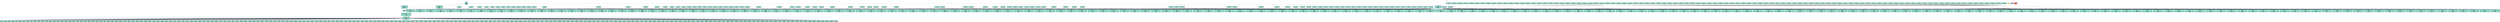 digraph {{
    node [shape=record, fontsize=10]
    n0 [style="filled", fillcolor=white, label="(source)"]
    n1 [style="filled", fillcolor="/set312/1", label="{ { 1 / l0 / Post | B | █ } | p_id, \np_cid, \np_author, \np_content, \np_private, \np_anonymous | unsharded }"]
    n2 [style="filled", fillcolor="/set312/2", label="{ { 2 / l0 / User | B | █ } | u_id | unsharded }"]
    n3 [style="filled", fillcolor="/set312/3", label="{ { 3 / l0 / Class | B | █ } | c_id | unsharded }"]
    n4 [style="filled", fillcolor="/set312/4", label="{ { 4 / l0 / Role | B | █ } | r_uid, \nr_cid, \nr_role | unsharded }"]
    n5 [style="filled", fillcolor="/set312/1", label="{{ 5 / l1 / q_3ac8c7be6ad751ec_n0 | π[0, 1, 2, 3, 4, 5]  } | p_id, \np_cid, \np_author, \np_content, \np_private, \np_anonymous | unsharded }"]
    n6 [style="filled", fillcolor="/set312/1", label="{ { 6 / l2 / posts | █ } | (reader / ⚷: [1]) | unsharded }"]
    n7 [style="filled", fillcolor="/set312/1", label="{ { 7 / l3 / UserContext_0 | B | █ } | id | unsharded }"]
    n8 [style="filled,rounded", fillcolor="/set312/1", label="{{ 8 / l4 / sp_5082b1619ed59d13_n0_f0 | σ[f4 = 0]  } | p_id, \np_cid, \np_author, \np_content, \np_private, \np_anonymous | unsharded }"]
    n9 [style="filled,rounded", fillcolor="/set312/1", label="{{ 9 / l5 / sp_e908cb35d3820d6e_n0_f0 | σ[f4 = 1]  } | p_id, \np_cid, \np_author, \np_content, \np_private, \np_anonymous | unsharded }"]
    n10 [style="filled,rounded", fillcolor="/set312/1", label="{{ 10 / l6 / sp_e908cb35d3820d6e_n0 | [9:0, 9:1, 9:2, 9:3, 9:4, 9:5] 9:2 ⋈ 7:0  } | p_id, \np_cid, \np_author, \np_content, \np_private, \np_anonymous | unsharded }"]
    n11 [style="filled", fillcolor="/set312/1", label="{{ 11 / l7 / q_3ac8c7be6ad751ec_u0_n0 | 8:[0, 1, 2, 3, 4, 5] ⋃ 10:[0, 1, 2, 3, 4, 5]  } | p_id, \np_cid, \np_author, \np_content, \np_private, \np_anonymous | unsharded }"]
    n12 [style="filled", fillcolor="/set312/1", label="{{ 12 / l8 / q_3ac8c7be6ad751ec_n1_u0 | π[0, 1, 2, 3, 4, 5]  } | p_id, \np_cid, \np_author, \np_content, \np_private, \np_anonymous | unsharded }"]
    n13 [style="filled", fillcolor="/set312/1", label="{ { 13 / l9 / posts_u0 | █ } | (reader / ⚷: [1]) | unsharded }"]
    n14 [style="filled", fillcolor="/set312/1", label="{ { 14 / l10 / UserContext_1 | B | █ } | id | unsharded }"]
    n15 [style="filled,rounded", fillcolor="/set312/1", label="{{ 15 / l11 / sp_8e831486b9173de0_n0 | [9:0, 9:1, 9:2, 9:3, 9:4, 9:5] 9:2 ⋈ 14:0  } | p_id, \np_cid, \np_author, \np_content, \np_private, \np_anonymous | unsharded }"]
    n16 [style="filled", fillcolor="/set312/1", label="{ { 16 / l12 / posts_u1 | █ } | (reader / ⚷: [1]) | unsharded }"]
    n17 [style="filled", fillcolor="/set312/1", label="{ { 17 / l13 / UserContext_2 | B | █ } | id | unsharded }"]
    n18 [style="filled,rounded", fillcolor="/set312/1", label="{{ 18 / l14 / sp_1d8a80655d22a08a_n0 | [9:0, 9:1, 9:2, 9:3, 9:4, 9:5] 9:2 ⋈ 17:0  } | p_id, \np_cid, \np_author, \np_content, \np_private, \np_anonymous | unsharded }"]
    n19 [style="filled", fillcolor="/set312/1", label="{ { 19 / l15 / posts_u2 | █ } | (reader / ⚷: [1]) | unsharded }"]
    n20 [style="filled", fillcolor="/set312/1", label="{ { 20 / l16 / UserContext_3 | B | █ } | id | unsharded }"]
    n21 [style="filled,rounded", fillcolor="/set312/1", label="{{ 21 / l17 / sp_f8291d0429a07bba_n0 | [9:0, 9:1, 9:2, 9:3, 9:4, 9:5] 9:2 ⋈ 20:0  } | p_id, \np_cid, \np_author, \np_content, \np_private, \np_anonymous | unsharded }"]
    n22 [style="filled", fillcolor="/set312/1", label="{ { 22 / l18 / posts_u3 | █ } | (reader / ⚷: [1]) | unsharded }"]
    n23 [style="filled", fillcolor="/set312/1", label="{ { 23 / l19 / UserContext_4 | B | █ } | id | unsharded }"]
    n24 [style="filled,rounded", fillcolor="/set312/1", label="{{ 24 / l20 / sp_8f11300290633d4f_n0 | [9:0, 9:1, 9:2, 9:3, 9:4, 9:5] 9:2 ⋈ 23:0  } | p_id, \np_cid, \np_author, \np_content, \np_private, \np_anonymous | unsharded }"]
    n25 [style="filled", fillcolor="/set312/1", label="{ { 25 / l21 / posts_u4 | █ } | (reader / ⚷: [1]) | unsharded }"]
    n26 [style="filled", fillcolor="/set312/1", label="{ { 26 / l22 / UserContext_5 | B | █ } | id | unsharded }"]
    n27 [style="filled,rounded", fillcolor="/set312/1", label="{{ 27 / l23 / sp_3b252908ec351a64_n0 | [9:0, 9:1, 9:2, 9:3, 9:4, 9:5] 9:2 ⋈ 26:0  } | p_id, \np_cid, \np_author, \np_content, \np_private, \np_anonymous | unsharded }"]
    n28 [style="filled", fillcolor="/set312/1", label="{ { 28 / l24 / posts_u5 | █ } | (reader / ⚷: [1]) | unsharded }"]
    n29 [style="filled", fillcolor="/set312/1", label="{ { 29 / l25 / UserContext_6 | B | █ } | id | unsharded }"]
    n30 [style="filled,rounded", fillcolor="/set312/1", label="{{ 30 / l26 / sp_245135dba0049b7d_n0 | [9:0, 9:1, 9:2, 9:3, 9:4, 9:5] 9:2 ⋈ 29:0  } | p_id, \np_cid, \np_author, \np_content, \np_private, \np_anonymous | unsharded }"]
    n31 [style="filled", fillcolor="/set312/1", label="{ { 31 / l27 / posts_u6 | █ } | (reader / ⚷: [1]) | unsharded }"]
    n32 [style="filled", fillcolor="/set312/1", label="{ { 32 / l28 / UserContext_7 | B | █ } | id | unsharded }"]
    n33 [style="filled,rounded", fillcolor="/set312/1", label="{{ 33 / l29 / sp_1f8b7057eb1239ac_n0 | [9:0, 9:1, 9:2, 9:3, 9:4, 9:5] 9:2 ⋈ 32:0  } | p_id, \np_cid, \np_author, \np_content, \np_private, \np_anonymous | unsharded }"]
    n34 [style="filled", fillcolor="/set312/1", label="{ { 34 / l30 / posts_u7 | █ } | (reader / ⚷: [1]) | unsharded }"]
    n35 [style="filled", fillcolor="/set312/1", label="{ { 35 / l31 / UserContext_8 | B | █ } | id | unsharded }"]
    n36 [style="filled,rounded", fillcolor="/set312/1", label="{{ 36 / l32 / sp_3492e2555d796499_n0 | [9:0, 9:1, 9:2, 9:3, 9:4, 9:5] 9:2 ⋈ 35:0  } | p_id, \np_cid, \np_author, \np_content, \np_private, \np_anonymous | unsharded }"]
    n37 [style="filled", fillcolor="/set312/1", label="{ { 37 / l33 / posts_u8 | █ } | (reader / ⚷: [1]) | unsharded }"]
    n38 [style="filled", fillcolor="/set312/1", label="{ { 38 / l34 / UserContext_9 | B | █ } | id | unsharded }"]
    n39 [style="filled,rounded", fillcolor="/set312/1", label="{{ 39 / l35 / sp_19dee4bc4e606fc7_n0 | [9:0, 9:1, 9:2, 9:3, 9:4, 9:5] 9:2 ⋈ 38:0  } | p_id, \np_cid, \np_author, \np_content, \np_private, \np_anonymous | unsharded }"]
    n40 [style="filled", fillcolor="/set312/1", label="{ { 40 / l36 / posts_u9 | █ } | (reader / ⚷: [1]) | unsharded }"]
    n41 [style="filled", fillcolor="/set312/1", label="{ { 41 / l37 / UserContext_10 | B | █ } | id | unsharded }"]
    n42 [style="filled,rounded", fillcolor="/set312/1", label="{{ 42 / l38 / sp_e9d1f2ae9d1acefe_n0 | [9:0, 9:1, 9:2, 9:3, 9:4, 9:5] 9:2 ⋈ 41:0  } | p_id, \np_cid, \np_author, \np_content, \np_private, \np_anonymous | unsharded }"]
    n43 [style="filled", fillcolor="/set312/1", label="{ { 43 / l39 / posts_u10 | █ } | (reader / ⚷: [1]) | unsharded }"]
    n44 [style="filled", fillcolor="/set312/1", label="{ { 44 / l40 / UserContext_11 | B | █ } | id | unsharded }"]
    n45 [style="filled,rounded", fillcolor="/set312/1", label="{{ 45 / l41 / sp_3c38b87c98ed2089_n0 | [9:0, 9:1, 9:2, 9:3, 9:4, 9:5] 9:2 ⋈ 44:0  } | p_id, \np_cid, \np_author, \np_content, \np_private, \np_anonymous | unsharded }"]
    n46 [style="filled", fillcolor="/set312/1", label="{ { 46 / l42 / posts_u11 | █ } | (reader / ⚷: [1]) | unsharded }"]
    n47 [style="filled", fillcolor="/set312/1", label="{ { 47 / l43 / UserContext_12 | B | █ } | id | unsharded }"]
    n48 [style="filled,rounded", fillcolor="/set312/1", label="{{ 48 / l44 / sp_9100c41668c0cdcc_n0 | [9:0, 9:1, 9:2, 9:3, 9:4, 9:5] 9:2 ⋈ 47:0  } | p_id, \np_cid, \np_author, \np_content, \np_private, \np_anonymous | unsharded }"]
    n49 [style="filled", fillcolor="/set312/1", label="{ { 49 / l45 / posts_u12 | █ } | (reader / ⚷: [1]) | unsharded }"]
    n50 [style="filled", fillcolor="/set312/1", label="{ { 50 / l46 / UserContext_13 | B | █ } | id | unsharded }"]
    n51 [style="filled,rounded", fillcolor="/set312/1", label="{{ 51 / l47 / sp_90c96cb7d49ba4f7_n0 | [9:0, 9:1, 9:2, 9:3, 9:4, 9:5] 9:2 ⋈ 50:0  } | p_id, \np_cid, \np_author, \np_content, \np_private, \np_anonymous | unsharded }"]
    n52 [style="filled", fillcolor="/set312/1", label="{ { 52 / l48 / posts_u13 | █ } | (reader / ⚷: [1]) | unsharded }"]
    n53 [style="filled", fillcolor="/set312/1", label="{ { 53 / l49 / UserContext_14 | B | █ } | id | unsharded }"]
    n54 [style="filled,rounded", fillcolor="/set312/1", label="{{ 54 / l50 / sp_6f5434ac549755a_n0 | [9:0, 9:1, 9:2, 9:3, 9:4, 9:5] 9:2 ⋈ 53:0  } | p_id, \np_cid, \np_author, \np_content, \np_private, \np_anonymous | unsharded }"]
    n55 [style="filled", fillcolor="/set312/1", label="{ { 55 / l51 / posts_u14 | █ } | (reader / ⚷: [1]) | unsharded }"]
    n56 [style="filled", fillcolor="/set312/1", label="{ { 56 / l52 / UserContext_15 | B | █ } | id | unsharded }"]
    n57 [style="filled,rounded", fillcolor="/set312/1", label="{{ 57 / l53 / sp_9f908267b153d609_n0 | [9:0, 9:1, 9:2, 9:3, 9:4, 9:5] 9:2 ⋈ 56:0  } | p_id, \np_cid, \np_author, \np_content, \np_private, \np_anonymous | unsharded }"]
    n58 [style="filled", fillcolor="/set312/1", label="{ { 58 / l54 / posts_u15 | █ } | (reader / ⚷: [1]) | unsharded }"]
    n59 [style="filled", fillcolor="/set312/1", label="{ { 59 / l55 / UserContext_16 | B | █ } | id | unsharded }"]
    n60 [style="filled,rounded", fillcolor="/set312/1", label="{{ 60 / l56 / sp_42fcdcf93760eab_n0 | [9:0, 9:1, 9:2, 9:3, 9:4, 9:5] 9:2 ⋈ 59:0  } | p_id, \np_cid, \np_author, \np_content, \np_private, \np_anonymous | unsharded }"]
    n61 [style="filled", fillcolor="/set312/1", label="{ { 61 / l57 / posts_u16 | █ } | (reader / ⚷: [1]) | unsharded }"]
    n62 [style="filled", fillcolor="/set312/1", label="{ { 62 / l58 / UserContext_17 | B | █ } | id | unsharded }"]
    n63 [style="filled,rounded", fillcolor="/set312/1", label="{{ 63 / l59 / sp_c46b08932645aa6d_n0 | [9:0, 9:1, 9:2, 9:3, 9:4, 9:5] 9:2 ⋈ 62:0  } | p_id, \np_cid, \np_author, \np_content, \np_private, \np_anonymous | unsharded }"]
    n64 [style="filled", fillcolor="/set312/1", label="{ { 64 / l60 / posts_u17 | █ } | (reader / ⚷: [1]) | unsharded }"]
    n65 [style="filled", fillcolor="/set312/1", label="{ { 65 / l61 / UserContext_18 | B | █ } | id | unsharded }"]
    n66 [style="filled,rounded", fillcolor="/set312/1", label="{{ 66 / l62 / sp_e81766bd87e1d1ad_n0 | [9:0, 9:1, 9:2, 9:3, 9:4, 9:5] 9:2 ⋈ 65:0  } | p_id, \np_cid, \np_author, \np_content, \np_private, \np_anonymous | unsharded }"]
    n67 [style="filled", fillcolor="/set312/1", label="{ { 67 / l63 / posts_u18 | █ } | (reader / ⚷: [1]) | unsharded }"]
    n68 [style="filled", fillcolor="/set312/1", label="{ { 68 / l64 / UserContext_19 | B | █ } | id | unsharded }"]
    n69 [style="filled,rounded", fillcolor="/set312/1", label="{{ 69 / l65 / sp_4f7e35d9a16306fa_n0 | [9:0, 9:1, 9:2, 9:3, 9:4, 9:5] 9:2 ⋈ 68:0  } | p_id, \np_cid, \np_author, \np_content, \np_private, \np_anonymous | unsharded }"]
    n70 [style="filled", fillcolor="/set312/1", label="{ { 70 / l66 / posts_u19 | █ } | (reader / ⚷: [1]) | unsharded }"]
    n71 [style="filled", fillcolor="/set312/1", label="{ { 71 / l67 / UserContext_20 | B | █ } | id | unsharded }"]
    n72 [style="filled,rounded", fillcolor="/set312/1", label="{{ 72 / l68 / sp_a977f819485d4d68_n0 | [9:0, 9:1, 9:2, 9:3, 9:4, 9:5] 9:2 ⋈ 71:0  } | p_id, \np_cid, \np_author, \np_content, \np_private, \np_anonymous | unsharded }"]
    n73 [style="filled", fillcolor="/set312/1", label="{ { 73 / l69 / posts_u20 | █ } | (reader / ⚷: [1]) | unsharded }"]
    n74 [style="filled", fillcolor="/set312/1", label="{ { 74 / l70 / UserContext_21 | B | █ } | id | unsharded }"]
    n75 [style="filled,rounded", fillcolor="/set312/1", label="{{ 75 / l71 / sp_817f0fa4ebe4a4f_n0 | [9:0, 9:1, 9:2, 9:3, 9:4, 9:5] 9:2 ⋈ 74:0  } | p_id, \np_cid, \np_author, \np_content, \np_private, \np_anonymous | unsharded }"]
    n76 [style="filled", fillcolor="/set312/1", label="{ { 76 / l72 / posts_u21 | █ } | (reader / ⚷: [1]) | unsharded }"]
    n77 [style="filled", fillcolor="/set312/1", label="{ { 77 / l73 / UserContext_22 | B | █ } | id | unsharded }"]
    n78 [style="filled,rounded", fillcolor="/set312/1", label="{{ 78 / l74 / sp_eae5e916d02fe72b_n0 | [9:0, 9:1, 9:2, 9:3, 9:4, 9:5] 9:2 ⋈ 77:0  } | p_id, \np_cid, \np_author, \np_content, \np_private, \np_anonymous | unsharded }"]
    n79 [style="filled", fillcolor="/set312/1", label="{ { 79 / l75 / posts_u22 | █ } | (reader / ⚷: [1]) | unsharded }"]
    n80 [style="filled", fillcolor="/set312/1", label="{ { 80 / l76 / UserContext_23 | B | █ } | id | unsharded }"]
    n81 [style="filled,rounded", fillcolor="/set312/1", label="{{ 81 / l77 / sp_3cded4d51c1895aa_n0 | [9:0, 9:1, 9:2, 9:3, 9:4, 9:5] 9:2 ⋈ 80:0  } | p_id, \np_cid, \np_author, \np_content, \np_private, \np_anonymous | unsharded }"]
    n82 [style="filled", fillcolor="/set312/1", label="{ { 82 / l78 / posts_u23 | █ } | (reader / ⚷: [1]) | unsharded }"]
    n83 [style="filled", fillcolor="/set312/1", label="{ { 83 / l79 / UserContext_24 | B | █ } | id | unsharded }"]
    n84 [style="filled,rounded", fillcolor="/set312/1", label="{{ 84 / l80 / sp_a3ae2018d7e19bb5_n0 | [9:0, 9:1, 9:2, 9:3, 9:4, 9:5] 9:2 ⋈ 83:0  } | p_id, \np_cid, \np_author, \np_content, \np_private, \np_anonymous | unsharded }"]
    n85 [style="filled", fillcolor="/set312/1", label="{ { 85 / l81 / posts_u24 | █ } | (reader / ⚷: [1]) | unsharded }"]
    n86 [style="filled", fillcolor="/set312/1", label="{ { 86 / l82 / UserContext_25 | B | █ } | id | unsharded }"]
    n87 [style="filled,rounded", fillcolor="/set312/1", label="{{ 87 / l83 / sp_4a79aa98ef35abdd_n0 | [9:0, 9:1, 9:2, 9:3, 9:4, 9:5] 9:2 ⋈ 86:0  } | p_id, \np_cid, \np_author, \np_content, \np_private, \np_anonymous | unsharded }"]
    n88 [style="filled", fillcolor="/set312/1", label="{ { 88 / l84 / posts_u25 | █ } | (reader / ⚷: [1]) | unsharded }"]
    n89 [style="filled", fillcolor="/set312/1", label="{ { 89 / l85 / UserContext_26 | B | █ } | id | unsharded }"]
    n90 [style="filled,rounded", fillcolor="/set312/1", label="{{ 90 / l86 / sp_12703204d7796735_n0 | [9:0, 9:1, 9:2, 9:3, 9:4, 9:5] 9:2 ⋈ 89:0  } | p_id, \np_cid, \np_author, \np_content, \np_private, \np_anonymous | unsharded }"]
    n91 [style="filled", fillcolor="/set312/1", label="{ { 91 / l87 / posts_u26 | █ } | (reader / ⚷: [1]) | unsharded }"]
    n92 [style="filled", fillcolor="/set312/1", label="{ { 92 / l88 / UserContext_27 | B | █ } | id | unsharded }"]
    n93 [style="filled,rounded", fillcolor="/set312/1", label="{{ 93 / l89 / sp_1bcb62ab4ed8001b_n0 | [9:0, 9:1, 9:2, 9:3, 9:4, 9:5] 9:2 ⋈ 92:0  } | p_id, \np_cid, \np_author, \np_content, \np_private, \np_anonymous | unsharded }"]
    n94 [style="filled", fillcolor="/set312/1", label="{ { 94 / l90 / posts_u27 | █ } | (reader / ⚷: [1]) | unsharded }"]
    n95 [style="filled", fillcolor="/set312/1", label="{ { 95 / l91 / UserContext_28 | B | █ } | id | unsharded }"]
    n96 [style="filled,rounded", fillcolor="/set312/1", label="{{ 96 / l92 / sp_c01d8d9cae9e2e3a_n0 | [9:0, 9:1, 9:2, 9:3, 9:4, 9:5] 9:2 ⋈ 95:0  } | p_id, \np_cid, \np_author, \np_content, \np_private, \np_anonymous | unsharded }"]
    n97 [style="filled", fillcolor="/set312/1", label="{ { 97 / l93 / posts_u28 | █ } | (reader / ⚷: [1]) | unsharded }"]
    n98 [style="filled", fillcolor="/set312/1", label="{ { 98 / l94 / UserContext_29 | B | █ } | id | unsharded }"]
    n99 [style="filled,rounded", fillcolor="/set312/1", label="{{ 99 / l95 / sp_7405320737bd3509_n0 | [9:0, 9:1, 9:2, 9:3, 9:4, 9:5] 9:2 ⋈ 98:0  } | p_id, \np_cid, \np_author, \np_content, \np_private, \np_anonymous | unsharded }"]
    n100 [style="filled", fillcolor="/set312/1", label="{ { 100 / l96 / posts_u29 | █ } | (reader / ⚷: [1]) | unsharded }"]
    n101 [style="filled", fillcolor="/set312/1", label="{ { 101 / l97 / UserContext_30 | B | █ } | id | unsharded }"]
    n102 [style="filled,rounded", fillcolor="/set312/1", label="{{ 102 / l98 / sp_e92f9f3ff6e3c55a_n0 | [9:0, 9:1, 9:2, 9:3, 9:4, 9:5] 9:2 ⋈ 101:0  } | p_id, \np_cid, \np_author, \np_content, \np_private, \np_anonymous | unsharded }"]
    n103 [style="filled", fillcolor="/set312/1", label="{ { 103 / l99 / posts_u30 | █ } | (reader / ⚷: [1]) | unsharded }"]
    n104 [style="filled", fillcolor="/set312/1", label="{ { 104 / l100 / UserContext_31 | B | █ } | id | unsharded }"]
    n105 [style="filled,rounded", fillcolor="/set312/1", label="{{ 105 / l101 / sp_f73f9295220dca61_n0 | [9:0, 9:1, 9:2, 9:3, 9:4, 9:5] 9:2 ⋈ 104:0  } | p_id, \np_cid, \np_author, \np_content, \np_private, \np_anonymous | unsharded }"]
    n106 [style="filled", fillcolor="/set312/1", label="{ { 106 / l102 / posts_u31 | █ } | (reader / ⚷: [1]) | unsharded }"]
    n107 [style="filled", fillcolor="/set312/1", label="{ { 107 / l103 / UserContext_32 | B | █ } | id | unsharded }"]
    n108 [style="filled,rounded", fillcolor="/set312/1", label="{{ 108 / l104 / sp_f602fa35104a50bf_n0 | [9:0, 9:1, 9:2, 9:3, 9:4, 9:5] 9:2 ⋈ 107:0  } | p_id, \np_cid, \np_author, \np_content, \np_private, \np_anonymous | unsharded }"]
    n109 [style="filled", fillcolor="/set312/1", label="{ { 109 / l105 / posts_u32 | █ } | (reader / ⚷: [1]) | unsharded }"]
    n110 [style="filled", fillcolor="/set312/1", label="{ { 110 / l106 / UserContext_33 | B | █ } | id | unsharded }"]
    n111 [style="filled,rounded", fillcolor="/set312/1", label="{{ 111 / l107 / sp_aa33d7ca14f96e25_n0 | [9:0, 9:1, 9:2, 9:3, 9:4, 9:5] 9:2 ⋈ 110:0  } | p_id, \np_cid, \np_author, \np_content, \np_private, \np_anonymous | unsharded }"]
    n112 [style="filled", fillcolor="/set312/1", label="{ { 112 / l108 / posts_u33 | █ } | (reader / ⚷: [1]) | unsharded }"]
    n113 [style="filled", fillcolor="/set312/1", label="{ { 113 / l109 / UserContext_34 | B | █ } | id | unsharded }"]
    n114 [style="filled,rounded", fillcolor="/set312/1", label="{{ 114 / l110 / sp_936b077962fe3888_n0 | [9:0, 9:1, 9:2, 9:3, 9:4, 9:5] 9:2 ⋈ 113:0  } | p_id, \np_cid, \np_author, \np_content, \np_private, \np_anonymous | unsharded }"]
    n115 [style="filled", fillcolor="/set312/1", label="{ { 115 / l111 / posts_u34 | █ } | (reader / ⚷: [1]) | unsharded }"]
    n116 [style="filled", fillcolor="/set312/1", label="{ { 116 / l112 / UserContext_35 | B | █ } | id | unsharded }"]
    n117 [style="filled,rounded", fillcolor="/set312/1", label="{{ 117 / l113 / sp_f5faf2eb15cac28b_n0 | [9:0, 9:1, 9:2, 9:3, 9:4, 9:5] 9:2 ⋈ 116:0  } | p_id, \np_cid, \np_author, \np_content, \np_private, \np_anonymous | unsharded }"]
    n118 [style="filled", fillcolor="/set312/1", label="{ { 118 / l114 / posts_u35 | █ } | (reader / ⚷: [1]) | unsharded }"]
    n119 [style="filled", fillcolor="/set312/1", label="{ { 119 / l115 / UserContext_36 | B | █ } | id | unsharded }"]
    n120 [style="filled,rounded", fillcolor="/set312/1", label="{{ 120 / l116 / sp_b2a177d0191fea18_n0 | [9:0, 9:1, 9:2, 9:3, 9:4, 9:5] 9:2 ⋈ 119:0  } | p_id, \np_cid, \np_author, \np_content, \np_private, \np_anonymous | unsharded }"]
    n121 [style="filled", fillcolor="/set312/1", label="{ { 121 / l117 / posts_u36 | █ } | (reader / ⚷: [1]) | unsharded }"]
    n122 [style="filled", fillcolor="/set312/1", label="{ { 122 / l118 / UserContext_37 | B | █ } | id | unsharded }"]
    n123 [style="filled,rounded", fillcolor="/set312/1", label="{{ 123 / l119 / sp_1cd0ddfb2c63ea0_n0 | [9:0, 9:1, 9:2, 9:3, 9:4, 9:5] 9:2 ⋈ 122:0  } | p_id, \np_cid, \np_author, \np_content, \np_private, \np_anonymous | unsharded }"]
    n124 [style="filled", fillcolor="/set312/1", label="{ { 124 / l120 / posts_u37 | █ } | (reader / ⚷: [1]) | unsharded }"]
    n125 [style="filled", fillcolor="/set312/1", label="{ { 125 / l121 / UserContext_38 | B | █ } | id | unsharded }"]
    n126 [style="filled,rounded", fillcolor="/set312/1", label="{{ 126 / l122 / sp_8e3de1878317b36c_n0 | [9:0, 9:1, 9:2, 9:3, 9:4, 9:5] 9:2 ⋈ 125:0  } | p_id, \np_cid, \np_author, \np_content, \np_private, \np_anonymous | unsharded }"]
    n127 [style="filled", fillcolor="/set312/1", label="{ { 127 / l123 / posts_u38 | █ } | (reader / ⚷: [1]) | unsharded }"]
    n128 [style="filled", fillcolor="/set312/1", label="{ { 128 / l124 / UserContext_39 | B | █ } | id | unsharded }"]
    n129 [style="filled,rounded", fillcolor="/set312/1", label="{{ 129 / l125 / sp_6a7fb1ae912e172e_n0 | [9:0, 9:1, 9:2, 9:3, 9:4, 9:5] 9:2 ⋈ 128:0  } | p_id, \np_cid, \np_author, \np_content, \np_private, \np_anonymous | unsharded }"]
    n130 [style="filled", fillcolor="/set312/1", label="{ { 130 / l126 / posts_u39 | █ } | (reader / ⚷: [1]) | unsharded }"]
    n131 [style="filled", fillcolor="/set312/1", label="{ { 131 / l127 / UserContext_40 | B | █ } | id | unsharded }"]
    n132 [style="filled,rounded", fillcolor="/set312/1", label="{{ 132 / l128 / sp_ea786bcb5e1fd312_n0 | [9:0, 9:1, 9:2, 9:3, 9:4, 9:5] 9:2 ⋈ 131:0  } | p_id, \np_cid, \np_author, \np_content, \np_private, \np_anonymous | unsharded }"]
    n133 [style="filled", fillcolor="/set312/1", label="{ { 133 / l129 / posts_u40 | █ } | (reader / ⚷: [1]) | unsharded }"]
    n134 [style="filled", fillcolor="/set312/1", label="{ { 134 / l130 / UserContext_41 | B | █ } | id | unsharded }"]
    n135 [style="filled,rounded", fillcolor="/set312/1", label="{{ 135 / l131 / sp_9eefe50563343be_n0 | [9:0, 9:1, 9:2, 9:3, 9:4, 9:5] 9:2 ⋈ 134:0  } | p_id, \np_cid, \np_author, \np_content, \np_private, \np_anonymous | unsharded }"]
    n136 [style="filled", fillcolor="/set312/1", label="{ { 136 / l132 / posts_u41 | █ } | (reader / ⚷: [1]) | unsharded }"]
    n137 [style="filled", fillcolor="/set312/1", label="{ { 137 / l133 / UserContext_42 | B | █ } | id | unsharded }"]
    n138 [style="filled,rounded", fillcolor="/set312/1", label="{{ 138 / l134 / sp_85dbc88af2e9c82b_n0 | [9:0, 9:1, 9:2, 9:3, 9:4, 9:5] 9:2 ⋈ 137:0  } | p_id, \np_cid, \np_author, \np_content, \np_private, \np_anonymous | unsharded }"]
    n139 [style="filled", fillcolor="/set312/1", label="{ { 139 / l135 / posts_u42 | █ } | (reader / ⚷: [1]) | unsharded }"]
    n140 [style="filled", fillcolor="/set312/1", label="{ { 140 / l136 / UserContext_43 | B | █ } | id | unsharded }"]
    n141 [style="filled,rounded", fillcolor="/set312/1", label="{{ 141 / l137 / sp_a336220d030ed0d7_n0 | [9:0, 9:1, 9:2, 9:3, 9:4, 9:5] 9:2 ⋈ 140:0  } | p_id, \np_cid, \np_author, \np_content, \np_private, \np_anonymous | unsharded }"]
    n142 [style="filled", fillcolor="/set312/1", label="{ { 142 / l138 / posts_u43 | █ } | (reader / ⚷: [1]) | unsharded }"]
    n143 [style="filled", fillcolor="/set312/1", label="{ { 143 / l139 / UserContext_44 | B | █ } | id | unsharded }"]
    n144 [style="filled,rounded", fillcolor="/set312/1", label="{{ 144 / l140 / sp_3afe7e2fb80a1158_n0 | [9:0, 9:1, 9:2, 9:3, 9:4, 9:5] 9:2 ⋈ 143:0  } | p_id, \np_cid, \np_author, \np_content, \np_private, \np_anonymous | unsharded }"]
    n145 [style="filled", fillcolor="/set312/1", label="{ { 145 / l141 / posts_u44 | █ } | (reader / ⚷: [1]) | unsharded }"]
    n146 [style="filled", fillcolor="/set312/1", label="{ { 146 / l142 / UserContext_45 | B | █ } | id | unsharded }"]
    n147 [style="filled,rounded", fillcolor="/set312/1", label="{{ 147 / l143 / sp_4bf6b4f6250b0673_n0 | [9:0, 9:1, 9:2, 9:3, 9:4, 9:5] 9:2 ⋈ 146:0  } | p_id, \np_cid, \np_author, \np_content, \np_private, \np_anonymous | unsharded }"]
    n148 [style="filled", fillcolor="/set312/1", label="{ { 148 / l144 / posts_u45 | █ } | (reader / ⚷: [1]) | unsharded }"]
    n149 [style="filled", fillcolor="/set312/1", label="{ { 149 / l145 / UserContext_46 | B | █ } | id | unsharded }"]
    n150 [style="filled,rounded", fillcolor="/set312/1", label="{{ 150 / l146 / sp_ae463b9474e1b487_n0 | [9:0, 9:1, 9:2, 9:3, 9:4, 9:5] 9:2 ⋈ 149:0  } | p_id, \np_cid, \np_author, \np_content, \np_private, \np_anonymous | unsharded }"]
    n151 [style="filled", fillcolor="/set312/1", label="{ { 151 / l147 / posts_u46 | █ } | (reader / ⚷: [1]) | unsharded }"]
    n152 [style="filled", fillcolor="/set312/1", label="{ { 152 / l148 / UserContext_47 | B | █ } | id | unsharded }"]
    n153 [style="filled,rounded", fillcolor="/set312/1", label="{{ 153 / l149 / sp_bd228bd4b1d5dff_n0 | [9:0, 9:1, 9:2, 9:3, 9:4, 9:5] 9:2 ⋈ 152:0  } | p_id, \np_cid, \np_author, \np_content, \np_private, \np_anonymous | unsharded }"]
    n154 [style="filled", fillcolor="/set312/1", label="{ { 154 / l150 / posts_u47 | █ } | (reader / ⚷: [1]) | unsharded }"]
    n155 [style="filled", fillcolor="/set312/1", label="{ { 155 / l151 / UserContext_48 | B | █ } | id | unsharded }"]
    n156 [style="filled,rounded", fillcolor="/set312/1", label="{{ 156 / l152 / sp_d7c930ab9cfa4c83_n0 | [9:0, 9:1, 9:2, 9:3, 9:4, 9:5] 9:2 ⋈ 155:0  } | p_id, \np_cid, \np_author, \np_content, \np_private, \np_anonymous | unsharded }"]
    n157 [style="filled", fillcolor="/set312/1", label="{ { 157 / l153 / posts_u48 | █ } | (reader / ⚷: [1]) | unsharded }"]
    n158 [style="filled", fillcolor="/set312/1", label="{ { 158 / l154 / UserContext_49 | B | █ } | id | unsharded }"]
    n159 [style="filled,rounded", fillcolor="/set312/1", label="{{ 159 / l155 / sp_ac8b54bb3f2ce8f3_n0 | [9:0, 9:1, 9:2, 9:3, 9:4, 9:5] 9:2 ⋈ 158:0  } | p_id, \np_cid, \np_author, \np_content, \np_private, \np_anonymous | unsharded }"]
    n160 [style="filled", fillcolor="/set312/1", label="{ { 160 / l156 / posts_u49 | █ } | (reader / ⚷: [1]) | unsharded }"]
    n161 [style="filled", fillcolor="/set312/1", label="{ { 161 / l157 / UserContext_50 | B | █ } | id | unsharded }"]
    n162 [style="filled,rounded", fillcolor="/set312/1", label="{{ 162 / l158 / sp_ada5269d5687dd04_n0 | [9:0, 9:1, 9:2, 9:3, 9:4, 9:5] 9:2 ⋈ 161:0  } | p_id, \np_cid, \np_author, \np_content, \np_private, \np_anonymous | unsharded }"]
    n163 [style="filled", fillcolor="/set312/1", label="{ { 163 / l159 / posts_u50 | █ } | (reader / ⚷: [1]) | unsharded }"]
    n164 [style="filled", fillcolor="/set312/1", label="{ { 164 / l160 / UserContext_51 | B | █ } | id | unsharded }"]
    n165 [style="filled,rounded", fillcolor="/set312/1", label="{{ 165 / l161 / sp_a0955113c30d71c5_n0 | [9:0, 9:1, 9:2, 9:3, 9:4, 9:5] 9:2 ⋈ 164:0  } | p_id, \np_cid, \np_author, \np_content, \np_private, \np_anonymous | unsharded }"]
    n166 [style="filled", fillcolor="/set312/1", label="{ { 166 / l162 / posts_u51 | █ } | (reader / ⚷: [1]) | unsharded }"]
    n167 [style="filled", fillcolor="/set312/1", label="{ { 167 / l163 / UserContext_52 | B | █ } | id | unsharded }"]
    n168 [style="filled,rounded", fillcolor="/set312/1", label="{{ 168 / l164 / sp_2c0fe25266c9d0e6_n0 | [9:0, 9:1, 9:2, 9:3, 9:4, 9:5] 9:2 ⋈ 167:0  } | p_id, \np_cid, \np_author, \np_content, \np_private, \np_anonymous | unsharded }"]
    n169 [style="filled", fillcolor="/set312/1", label="{ { 169 / l165 / posts_u52 | █ } | (reader / ⚷: [1]) | unsharded }"]
    n170 [style="filled", fillcolor="/set312/1", label="{ { 170 / l166 / UserContext_53 | B | █ } | id | unsharded }"]
    n171 [style="filled,rounded", fillcolor="/set312/1", label="{{ 171 / l167 / sp_41f5f09f962a93e7_n0 | [9:0, 9:1, 9:2, 9:3, 9:4, 9:5] 9:2 ⋈ 170:0  } | p_id, \np_cid, \np_author, \np_content, \np_private, \np_anonymous | unsharded }"]
    n172 [style="filled", fillcolor="/set312/1", label="{ { 172 / l168 / posts_u53 | █ } | (reader / ⚷: [1]) | unsharded }"]
    n173 [style="filled", fillcolor="/set312/1", label="{ { 173 / l169 / UserContext_54 | B | █ } | id | unsharded }"]
    n174 [style="filled,rounded", fillcolor="/set312/1", label="{{ 174 / l170 / sp_8d98e5818a0c5f2c_n0 | [9:0, 9:1, 9:2, 9:3, 9:4, 9:5] 9:2 ⋈ 173:0  } | p_id, \np_cid, \np_author, \np_content, \np_private, \np_anonymous | unsharded }"]
    n175 [style="filled", fillcolor="/set312/1", label="{ { 175 / l171 / posts_u54 | █ } | (reader / ⚷: [1]) | unsharded }"]
    n176 [style="filled", fillcolor="/set312/1", label="{ { 176 / l172 / UserContext_55 | B | █ } | id | unsharded }"]
    n177 [style="filled,rounded", fillcolor="/set312/1", label="{{ 177 / l173 / sp_ebb9e51bc1f88ed0_n0 | [9:0, 9:1, 9:2, 9:3, 9:4, 9:5] 9:2 ⋈ 176:0  } | p_id, \np_cid, \np_author, \np_content, \np_private, \np_anonymous | unsharded }"]
    n178 [style="filled", fillcolor="/set312/1", label="{ { 178 / l174 / posts_u55 | █ } | (reader / ⚷: [1]) | unsharded }"]
    n179 [style="filled", fillcolor="/set312/1", label="{ { 179 / l175 / UserContext_56 | B | █ } | id | unsharded }"]
    n180 [style="filled,rounded", fillcolor="/set312/1", label="{{ 180 / l176 / sp_faa05e47d28eee42_n0 | [9:0, 9:1, 9:2, 9:3, 9:4, 9:5] 9:2 ⋈ 179:0  } | p_id, \np_cid, \np_author, \np_content, \np_private, \np_anonymous | unsharded }"]
    n181 [style="filled", fillcolor="/set312/1", label="{ { 181 / l177 / posts_u56 | █ } | (reader / ⚷: [1]) | unsharded }"]
    n182 [style="filled", fillcolor="/set312/1", label="{ { 182 / l178 / UserContext_57 | B | █ } | id | unsharded }"]
    n183 [style="filled,rounded", fillcolor="/set312/1", label="{{ 183 / l179 / sp_661ee7b6c9dce709_n0 | [9:0, 9:1, 9:2, 9:3, 9:4, 9:5] 9:2 ⋈ 182:0  } | p_id, \np_cid, \np_author, \np_content, \np_private, \np_anonymous | unsharded }"]
    n184 [style="filled", fillcolor="/set312/1", label="{ { 184 / l180 / posts_u57 | █ } | (reader / ⚷: [1]) | unsharded }"]
    n185 [style="filled", fillcolor="/set312/1", label="{ { 185 / l181 / UserContext_58 | B | █ } | id | unsharded }"]
    n186 [style="filled,rounded", fillcolor="/set312/1", label="{{ 186 / l182 / sp_f057f324a0672f1c_n0 | [9:0, 9:1, 9:2, 9:3, 9:4, 9:5] 9:2 ⋈ 185:0  } | p_id, \np_cid, \np_author, \np_content, \np_private, \np_anonymous | unsharded }"]
    n187 [style="filled", fillcolor="/set312/1", label="{ { 187 / l183 / posts_u58 | █ } | (reader / ⚷: [1]) | unsharded }"]
    n188 [style="filled", fillcolor="/set312/1", label="{ { 188 / l184 / UserContext_59 | B | █ } | id | unsharded }"]
    n189 [style="filled,rounded", fillcolor="/set312/1", label="{{ 189 / l185 / sp_65526064f067d8d4_n0 | [9:0, 9:1, 9:2, 9:3, 9:4, 9:5] 9:2 ⋈ 188:0  } | p_id, \np_cid, \np_author, \np_content, \np_private, \np_anonymous | unsharded }"]
    n190 [style="filled", fillcolor="/set312/1", label="{ { 190 / l186 / posts_u59 | █ } | (reader / ⚷: [1]) | unsharded }"]
    n191 [style="filled", fillcolor="/set312/1", label="{ { 191 / l187 / UserContext_60 | B | █ } | id | unsharded }"]
    n192 [style="filled,rounded", fillcolor="/set312/1", label="{{ 192 / l188 / sp_2e8ce49fc3b4cba7_n0 | [9:0, 9:1, 9:2, 9:3, 9:4, 9:5] 9:2 ⋈ 191:0  } | p_id, \np_cid, \np_author, \np_content, \np_private, \np_anonymous | unsharded }"]
    n193 [style="filled", fillcolor="/set312/1", label="{ { 193 / l189 / posts_u60 | █ } | (reader / ⚷: [1]) | unsharded }"]
    n194 [style="filled", fillcolor="/set312/1", label="{ { 194 / l190 / UserContext_61 | B | █ } | id | unsharded }"]
    n195 [style="filled,rounded", fillcolor="/set312/1", label="{{ 195 / l191 / sp_5483bdbaf8ae37de_n0 | [9:0, 9:1, 9:2, 9:3, 9:4, 9:5] 9:2 ⋈ 194:0  } | p_id, \np_cid, \np_author, \np_content, \np_private, \np_anonymous | unsharded }"]
    n196 [style="filled", fillcolor="/set312/1", label="{ { 196 / l192 / posts_u61 | █ } | (reader / ⚷: [1]) | unsharded }"]
    n197 [style="filled", fillcolor="/set312/1", label="{ { 197 / l193 / UserContext_62 | B | █ } | id | unsharded }"]
    n198 [style="filled,rounded", fillcolor="/set312/1", label="{{ 198 / l194 / sp_d3112044792a8714_n0 | [9:0, 9:1, 9:2, 9:3, 9:4, 9:5] 9:2 ⋈ 197:0  } | p_id, \np_cid, \np_author, \np_content, \np_private, \np_anonymous | unsharded }"]
    n199 [style="filled", fillcolor="/set312/1", label="{ { 199 / l195 / posts_u62 | █ } | (reader / ⚷: [1]) | unsharded }"]
    n200 [style="filled", fillcolor="/set312/1", label="{ { 200 / l196 / UserContext_63 | B | █ } | id | unsharded }"]
    n201 [style="filled,rounded", fillcolor="/set312/1", label="{{ 201 / l197 / sp_fbc8e8b4d118107b_n0 | [9:0, 9:1, 9:2, 9:3, 9:4, 9:5] 9:2 ⋈ 200:0  } | p_id, \np_cid, \np_author, \np_content, \np_private, \np_anonymous | unsharded }"]
    n202 [style="filled", fillcolor="/set312/1", label="{ { 202 / l198 / posts_u63 | █ } | (reader / ⚷: [1]) | unsharded }"]
    n203 [style="filled", fillcolor="/set312/1", label="{ { 203 / l199 / UserContext_64 | B | █ } | id | unsharded }"]
    n204 [style="filled,rounded", fillcolor="/set312/1", label="{{ 204 / l200 / sp_784343130b8984b0_n0 | [9:0, 9:1, 9:2, 9:3, 9:4, 9:5] 9:2 ⋈ 203:0  } | p_id, \np_cid, \np_author, \np_content, \np_private, \np_anonymous | unsharded }"]
    n205 [style="filled", fillcolor="/set312/1", label="{ { 205 / l201 / posts_u64 | █ } | (reader / ⚷: [1]) | unsharded }"]
    n206 [style="filled", fillcolor="/set312/1", label="{ { 206 / l202 / UserContext_65 | B | █ } | id | unsharded }"]
    n207 [style="filled,rounded", fillcolor="/set312/1", label="{{ 207 / l203 / sp_9e986ecf63aeb770_n0 | [9:0, 9:1, 9:2, 9:3, 9:4, 9:5] 9:2 ⋈ 206:0  } | p_id, \np_cid, \np_author, \np_content, \np_private, \np_anonymous | unsharded }"]
    n208 [style="filled", fillcolor="/set312/1", label="{ { 208 / l204 / posts_u65 | █ } | (reader / ⚷: [1]) | unsharded }"]
    n209 [style="filled", fillcolor="/set312/1", label="{ { 209 / l205 / UserContext_66 | B | █ } | id | unsharded }"]
    n210 [style="filled,rounded", fillcolor="/set312/1", label="{{ 210 / l206 / sp_508cdb5874719cd4_n0 | [9:0, 9:1, 9:2, 9:3, 9:4, 9:5] 9:2 ⋈ 209:0  } | p_id, \np_cid, \np_author, \np_content, \np_private, \np_anonymous | unsharded }"]
    n211 [style="filled", fillcolor="/set312/1", label="{ { 211 / l207 / posts_u66 | █ } | (reader / ⚷: [1]) | unsharded }"]
    n212 [style="filled", fillcolor="/set312/1", label="{ { 212 / l208 / UserContext_67 | B | █ } | id | unsharded }"]
    n213 [style="filled,rounded", fillcolor="/set312/1", label="{{ 213 / l209 / sp_2beb0b61998db129_n0 | [9:0, 9:1, 9:2, 9:3, 9:4, 9:5] 9:2 ⋈ 212:0  } | p_id, \np_cid, \np_author, \np_content, \np_private, \np_anonymous | unsharded }"]
    n214 [style="filled", fillcolor="/set312/1", label="{ { 214 / l210 / posts_u67 | █ } | (reader / ⚷: [1]) | unsharded }"]
    n215 [style="filled", fillcolor="/set312/1", label="{ { 215 / l211 / UserContext_68 | B | █ } | id | unsharded }"]
    n216 [style="filled,rounded", fillcolor="/set312/1", label="{{ 216 / l212 / sp_2a6314fea2b143ec_n0 | [9:0, 9:1, 9:2, 9:3, 9:4, 9:5] 9:2 ⋈ 215:0  } | p_id, \np_cid, \np_author, \np_content, \np_private, \np_anonymous | unsharded }"]
    n217 [style="filled", fillcolor="/set312/1", label="{ { 217 / l213 / posts_u68 | █ } | (reader / ⚷: [1]) | unsharded }"]
    n218 [style="filled", fillcolor="/set312/1", label="{ { 218 / l214 / UserContext_69 | B | █ } | id | unsharded }"]
    n219 [style="filled,rounded", fillcolor="/set312/1", label="{{ 219 / l215 / sp_57c23c5e0baf014e_n0 | [9:0, 9:1, 9:2, 9:3, 9:4, 9:5] 9:2 ⋈ 218:0  } | p_id, \np_cid, \np_author, \np_content, \np_private, \np_anonymous | unsharded }"]
    n220 [style="filled", fillcolor="/set312/1", label="{ { 220 / l216 / posts_u69 | █ } | (reader / ⚷: [1]) | unsharded }"]
    n221 [style="filled", fillcolor="/set312/1", label="{ { 221 / l217 / UserContext_70 | B | █ } | id | unsharded }"]
    n222 [style="filled,rounded", fillcolor="/set312/1", label="{{ 222 / l218 / sp_8a56d949f4d0407a_n0 | [9:0, 9:1, 9:2, 9:3, 9:4, 9:5] 9:2 ⋈ 221:0  } | p_id, \np_cid, \np_author, \np_content, \np_private, \np_anonymous | unsharded }"]
    n223 [style="filled", fillcolor="/set312/1", label="{ { 223 / l219 / posts_u70 | █ } | (reader / ⚷: [1]) | unsharded }"]
    n224 [style="filled", fillcolor="/set312/1", label="{ { 224 / l220 / UserContext_71 | B | █ } | id | unsharded }"]
    n225 [style="filled,rounded", fillcolor="/set312/1", label="{{ 225 / l221 / sp_f9f9fe7879676aad_n0 | [9:0, 9:1, 9:2, 9:3, 9:4, 9:5] 9:2 ⋈ 224:0  } | p_id, \np_cid, \np_author, \np_content, \np_private, \np_anonymous | unsharded }"]
    n226 [style="filled", fillcolor="/set312/1", label="{ { 226 / l222 / posts_u71 | █ } | (reader / ⚷: [1]) | unsharded }"]
    n227 [style="filled", fillcolor="/set312/1", label="{ { 227 / l223 / UserContext_72 | B | █ } | id | unsharded }"]
    n228 [style="filled,rounded", fillcolor="/set312/1", label="{{ 228 / l224 / sp_94d6b391ccff5b83_n0 | [9:0, 9:1, 9:2, 9:3, 9:4, 9:5] 9:2 ⋈ 227:0  } | p_id, \np_cid, \np_author, \np_content, \np_private, \np_anonymous | unsharded }"]
    n229 [style="filled", fillcolor="/set312/1", label="{ { 229 / l225 / posts_u72 | █ } | (reader / ⚷: [1]) | unsharded }"]
    n230 [style="filled", fillcolor="/set312/1", label="{ { 230 / l226 / UserContext_73 | B | █ } | id | unsharded }"]
    n231 [style="filled,rounded", fillcolor="/set312/1", label="{{ 231 / l227 / sp_b2d9438c4c3955b7_n0 | [9:0, 9:1, 9:2, 9:3, 9:4, 9:5] 9:2 ⋈ 230:0  } | p_id, \np_cid, \np_author, \np_content, \np_private, \np_anonymous | unsharded }"]
    n232 [style="filled", fillcolor="/set312/1", label="{ { 232 / l228 / posts_u73 | █ } | (reader / ⚷: [1]) | unsharded }"]
    n233 [style="filled", fillcolor="/set312/1", label="{ { 233 / l229 / UserContext_74 | B | █ } | id | unsharded }"]
    n234 [style="filled,rounded", fillcolor="/set312/1", label="{{ 234 / l230 / sp_7a9bc5a1e1f29b98_n0 | [9:0, 9:1, 9:2, 9:3, 9:4, 9:5] 9:2 ⋈ 233:0  } | p_id, \np_cid, \np_author, \np_content, \np_private, \np_anonymous | unsharded }"]
    n235 [style="filled", fillcolor="/set312/1", label="{ { 235 / l231 / posts_u74 | █ } | (reader / ⚷: [1]) | unsharded }"]
    n236 [style="filled", fillcolor="/set312/1", label="{ { 236 / l232 / UserContext_75 | B | █ } | id | unsharded }"]
    n237 [style="filled,rounded", fillcolor="/set312/1", label="{{ 237 / l233 / sp_b6bd07c5f00daa2_n0 | [9:0, 9:1, 9:2, 9:3, 9:4, 9:5] 9:2 ⋈ 236:0  } | p_id, \np_cid, \np_author, \np_content, \np_private, \np_anonymous | unsharded }"]
    n238 [style="filled", fillcolor="/set312/1", label="{ { 238 / l234 / posts_u75 | █ } | (reader / ⚷: [1]) | unsharded }"]
    n239 [style="filled", fillcolor="/set312/1", label="{ { 239 / l235 / UserContext_76 | B | █ } | id | unsharded }"]
    n240 [style="filled,rounded", fillcolor="/set312/1", label="{{ 240 / l236 / sp_91079197eeb00023_n0 | [9:0, 9:1, 9:2, 9:3, 9:4, 9:5] 9:2 ⋈ 239:0  } | p_id, \np_cid, \np_author, \np_content, \np_private, \np_anonymous | unsharded }"]
    n241 [style="filled", fillcolor="/set312/1", label="{ { 241 / l237 / posts_u76 | █ } | (reader / ⚷: [1]) | unsharded }"]
    n242 [style="filled", fillcolor="/set312/1", label="{ { 242 / l238 / UserContext_77 | B | █ } | id | unsharded }"]
    n243 [style="filled,rounded", fillcolor="/set312/1", label="{{ 243 / l239 / sp_2fd763cc15a976c3_n0 | [9:0, 9:1, 9:2, 9:3, 9:4, 9:5] 9:2 ⋈ 242:0  } | p_id, \np_cid, \np_author, \np_content, \np_private, \np_anonymous | unsharded }"]
    n244 [style="filled", fillcolor="/set312/1", label="{ { 244 / l240 / posts_u77 | █ } | (reader / ⚷: [1]) | unsharded }"]
    n245 [style="filled", fillcolor="/set312/1", label="{ { 245 / l241 / UserContext_78 | B | █ } | id | unsharded }"]
    n246 [style="filled,rounded", fillcolor="/set312/1", label="{{ 246 / l242 / sp_bdc63d46d38b839_n0 | [9:0, 9:1, 9:2, 9:3, 9:4, 9:5] 9:2 ⋈ 245:0  } | p_id, \np_cid, \np_author, \np_content, \np_private, \np_anonymous | unsharded }"]
    n247 [style="filled", fillcolor="/set312/1", label="{ { 247 / l243 / posts_u78 | █ } | (reader / ⚷: [1]) | unsharded }"]
    n248 [style="filled", fillcolor="/set312/1", label="{ { 248 / l244 / UserContext_79 | B | █ } | id | unsharded }"]
    n249 [style="filled,rounded", fillcolor="/set312/1", label="{{ 249 / l245 / sp_d576590f7f41d862_n0 | [9:0, 9:1, 9:2, 9:3, 9:4, 9:5] 9:2 ⋈ 248:0  } | p_id, \np_cid, \np_author, \np_content, \np_private, \np_anonymous | unsharded }"]
    n250 [style="filled", fillcolor="/set312/1", label="{ { 250 / l246 / posts_u79 | █ } | (reader / ⚷: [1]) | unsharded }"]
    n251 [style="filled", fillcolor="/set312/1", label="{ { 251 / l247 / UserContext_80 | B | █ } | id | unsharded }"]
    n252 [style="filled,rounded", fillcolor="/set312/1", label="{{ 252 / l248 / sp_3b9dd64b3d02768b_n0 | [9:0, 9:1, 9:2, 9:3, 9:4, 9:5] 9:2 ⋈ 251:0  } | p_id, \np_cid, \np_author, \np_content, \np_private, \np_anonymous | unsharded }"]
    n253 [style="filled", fillcolor="/set312/1", label="{ { 253 / l249 / posts_u80 | █ } | (reader / ⚷: [1]) | unsharded }"]
    n254 [style="filled", fillcolor="/set312/1", label="{ { 254 / l250 / UserContext_81 | B | █ } | id | unsharded }"]
    n255 [style="filled,rounded", fillcolor="/set312/1", label="{{ 255 / l251 / sp_bf4133ad039b8e73_n0 | [9:0, 9:1, 9:2, 9:3, 9:4, 9:5] 9:2 ⋈ 254:0  } | p_id, \np_cid, \np_author, \np_content, \np_private, \np_anonymous | unsharded }"]
    n256 [style="filled", fillcolor="/set312/1", label="{ { 256 / l252 / posts_u81 | █ } | (reader / ⚷: [1]) | unsharded }"]
    n257 [style="filled", fillcolor="/set312/1", label="{ { 257 / l253 / UserContext_82 | B | █ } | id | unsharded }"]
    n258 [style="filled,rounded", fillcolor="/set312/1", label="{{ 258 / l254 / sp_e90d036b8484f804_n0 | [9:0, 9:1, 9:2, 9:3, 9:4, 9:5] 9:2 ⋈ 257:0  } | p_id, \np_cid, \np_author, \np_content, \np_private, \np_anonymous | unsharded }"]
    n259 [style="filled", fillcolor="/set312/1", label="{ { 259 / l255 / posts_u82 | █ } | (reader / ⚷: [1]) | unsharded }"]
    n260 [style="filled", fillcolor="/set312/1", label="{ { 260 / l256 / UserContext_83 | B | █ } | id | unsharded }"]
    n261 [style="filled,rounded", fillcolor="/set312/1", label="{{ 261 / l257 / sp_3e75fc5b4feb36bb_n0 | [9:0, 9:1, 9:2, 9:3, 9:4, 9:5] 9:2 ⋈ 260:0  } | p_id, \np_cid, \np_author, \np_content, \np_private, \np_anonymous | unsharded }"]
    n262 [style="filled", fillcolor="/set312/1", label="{ { 262 / l258 / posts_u83 | █ } | (reader / ⚷: [1]) | unsharded }"]
    n263 [style="filled", fillcolor="/set312/1", label="{ { 263 / l259 / UserContext_84 | B | █ } | id | unsharded }"]
    n264 [style="filled,rounded", fillcolor="/set312/1", label="{{ 264 / l260 / sp_53920681d18a7cc3_n0 | [9:0, 9:1, 9:2, 9:3, 9:4, 9:5] 9:2 ⋈ 263:0  } | p_id, \np_cid, \np_author, \np_content, \np_private, \np_anonymous | unsharded }"]
    n265 [style="filled", fillcolor="/set312/1", label="{ { 265 / l261 / posts_u84 | █ } | (reader / ⚷: [1]) | unsharded }"]
    n266 [style="filled", fillcolor="/set312/1", label="{ { 266 / l262 / UserContext_85 | B | █ } | id | unsharded }"]
    n267 [style="filled,rounded", fillcolor="/set312/1", label="{{ 267 / l263 / sp_ea25f7375a37bd5e_n0 | [9:0, 9:1, 9:2, 9:3, 9:4, 9:5] 9:2 ⋈ 266:0  } | p_id, \np_cid, \np_author, \np_content, \np_private, \np_anonymous | unsharded }"]
    n268 [style="filled", fillcolor="/set312/1", label="{ { 268 / l264 / posts_u85 | █ } | (reader / ⚷: [1]) | unsharded }"]
    n269 [style="filled", fillcolor="/set312/1", label="{ { 269 / l265 / UserContext_86 | B | █ } | id | unsharded }"]
    n270 [style="filled,rounded", fillcolor="/set312/1", label="{{ 270 / l266 / sp_e30682c951c5394d_n0 | [9:0, 9:1, 9:2, 9:3, 9:4, 9:5] 9:2 ⋈ 269:0  } | p_id, \np_cid, \np_author, \np_content, \np_private, \np_anonymous | unsharded }"]
    n271 [style="filled", fillcolor="/set312/1", label="{ { 271 / l267 / posts_u86 | █ } | (reader / ⚷: [1]) | unsharded }"]
    n272 [style="filled", fillcolor="/set312/1", label="{ { 272 / l268 / UserContext_87 | B | █ } | id | unsharded }"]
    n273 [style="filled,rounded", fillcolor="/set312/1", label="{{ 273 / l269 / sp_a9d44fb80cd89285_n0 | [9:0, 9:1, 9:2, 9:3, 9:4, 9:5] 9:2 ⋈ 272:0  } | p_id, \np_cid, \np_author, \np_content, \np_private, \np_anonymous | unsharded }"]
    n274 [style="filled", fillcolor="/set312/1", label="{ { 274 / l270 / posts_u87 | █ } | (reader / ⚷: [1]) | unsharded }"]
    n275 [style="filled", fillcolor="/set312/1", label="{ { 275 / l271 / UserContext_88 | B | █ } | id | unsharded }"]
    n276 [style="filled,rounded", fillcolor="/set312/1", label="{{ 276 / l272 / sp_165565b720a260e5_n0 | [9:0, 9:1, 9:2, 9:3, 9:4, 9:5] 9:2 ⋈ 275:0  } | p_id, \np_cid, \np_author, \np_content, \np_private, \np_anonymous | unsharded }"]
    n277 [style="filled", fillcolor="/set312/1", label="{ { 277 / l273 / posts_u88 | █ } | (reader / ⚷: [1]) | unsharded }"]
    n278 [style="filled", fillcolor="/set312/1", label="{ { 278 / l274 / UserContext_89 | B | █ } | id | unsharded }"]
    n279 [style="filled,rounded", fillcolor="/set312/1", label="{{ 279 / l275 / sp_e93fc6a05d5b1ffd_n0 | [9:0, 9:1, 9:2, 9:3, 9:4, 9:5] 9:2 ⋈ 278:0  } | p_id, \np_cid, \np_author, \np_content, \np_private, \np_anonymous | unsharded }"]
    n280 [style="filled", fillcolor="/set312/1", label="{ { 280 / l276 / posts_u89 | █ } | (reader / ⚷: [1]) | unsharded }"]
    n281 [style="filled", fillcolor="/set312/1", label="{ { 281 / l277 / UserContext_90 | B | █ } | id | unsharded }"]
    n282 [style="filled,rounded", fillcolor="/set312/1", label="{{ 282 / l278 / sp_dcec1e334764668b_n0 | [9:0, 9:1, 9:2, 9:3, 9:4, 9:5] 9:2 ⋈ 281:0  } | p_id, \np_cid, \np_author, \np_content, \np_private, \np_anonymous | unsharded }"]
    n283 [style="filled", fillcolor="/set312/1", label="{ { 283 / l279 / posts_u90 | █ } | (reader / ⚷: [1]) | unsharded }"]
    n284 [style="filled", fillcolor="/set312/1", label="{ { 284 / l280 / UserContext_91 | B | █ } | id | unsharded }"]
    n285 [style="filled,rounded", fillcolor="/set312/1", label="{{ 285 / l281 / sp_888d5273d453e74b_n0 | [9:0, 9:1, 9:2, 9:3, 9:4, 9:5] 9:2 ⋈ 284:0  } | p_id, \np_cid, \np_author, \np_content, \np_private, \np_anonymous | unsharded }"]
    n286 [style="filled", fillcolor="/set312/1", label="{ { 286 / l282 / posts_u91 | █ } | (reader / ⚷: [1]) | unsharded }"]
    n287 [style="filled", fillcolor="/set312/1", label="{ { 287 / l283 / UserContext_92 | B | █ } | id | unsharded }"]
    n288 [style="filled,rounded", fillcolor="/set312/1", label="{{ 288 / l284 / sp_5be47c8e58afa353_n0 | [9:0, 9:1, 9:2, 9:3, 9:4, 9:5] 9:2 ⋈ 287:0  } | p_id, \np_cid, \np_author, \np_content, \np_private, \np_anonymous | unsharded }"]
    n289 [style="filled", fillcolor="/set312/1", label="{ { 289 / l285 / posts_u92 | █ } | (reader / ⚷: [1]) | unsharded }"]
    n290 [style="filled", fillcolor="/set312/1", label="{ { 290 / l286 / UserContext_93 | B | █ } | id | unsharded }"]
    n291 [style="filled,rounded", fillcolor="/set312/1", label="{{ 291 / l287 / sp_c2490f0c538eb938_n0 | [9:0, 9:1, 9:2, 9:3, 9:4, 9:5] 9:2 ⋈ 290:0  } | p_id, \np_cid, \np_author, \np_content, \np_private, \np_anonymous | unsharded }"]
    n292 [style="filled", fillcolor="/set312/1", label="{ { 292 / l288 / posts_u93 | █ } | (reader / ⚷: [1]) | unsharded }"]
    n293 [style="filled", fillcolor="/set312/1", label="{ { 293 / l289 / UserContext_94 | B | █ } | id | unsharded }"]
    n294 [style="filled,rounded", fillcolor="/set312/1", label="{{ 294 / l290 / sp_4d2a584031ad275f_n0 | [9:0, 9:1, 9:2, 9:3, 9:4, 9:5] 9:2 ⋈ 293:0  } | p_id, \np_cid, \np_author, \np_content, \np_private, \np_anonymous | unsharded }"]
    n295 [style="filled", fillcolor="/set312/1", label="{ { 295 / l291 / posts_u94 | █ } | (reader / ⚷: [1]) | unsharded }"]
    n296 [style="filled", fillcolor="/set312/1", label="{ { 296 / l292 / UserContext_95 | B | █ } | id | unsharded }"]
    n297 [style="filled,rounded", fillcolor="/set312/1", label="{{ 297 / l293 / sp_78ce71a62941c8b9_n0 | [9:0, 9:1, 9:2, 9:3, 9:4, 9:5] 9:2 ⋈ 296:0  } | p_id, \np_cid, \np_author, \np_content, \np_private, \np_anonymous | unsharded }"]
    n298 [style="filled", fillcolor="/set312/1", label="{ { 298 / l294 / posts_u95 | █ } | (reader / ⚷: [1]) | unsharded }"]
    n299 [style="filled", fillcolor="/set312/1", label="{ { 299 / l295 / UserContext_96 | B | █ } | id | unsharded }"]
    n300 [style="filled,rounded", fillcolor="/set312/1", label="{{ 300 / l296 / sp_f60124928e2dda66_n0 | [9:0, 9:1, 9:2, 9:3, 9:4, 9:5] 9:2 ⋈ 299:0  } | p_id, \np_cid, \np_author, \np_content, \np_private, \np_anonymous | unsharded }"]
    n301 [style="filled", fillcolor="/set312/1", label="{ { 301 / l297 / posts_u96 | █ } | (reader / ⚷: [1]) | unsharded }"]
    n302 [style="filled", fillcolor="/set312/1", label="{ { 302 / l298 / UserContext_97 | B | █ } | id | unsharded }"]
    n303 [style="filled,rounded", fillcolor="/set312/1", label="{{ 303 / l299 / sp_a4ee42ea221bf97a_n0 | [9:0, 9:1, 9:2, 9:3, 9:4, 9:5] 9:2 ⋈ 302:0  } | p_id, \np_cid, \np_author, \np_content, \np_private, \np_anonymous | unsharded }"]
    n304 [style="filled", fillcolor="/set312/1", label="{ { 304 / l300 / posts_u97 | █ } | (reader / ⚷: [1]) | unsharded }"]
    n305 [style="filled", fillcolor="/set312/1", label="{ { 305 / l301 / UserContext_98 | B | █ } | id | unsharded }"]
    n306 [style="filled,rounded", fillcolor="/set312/1", label="{{ 306 / l302 / sp_c3d1936bdc630ba_n0 | [9:0, 9:1, 9:2, 9:3, 9:4, 9:5] 9:2 ⋈ 305:0  } | p_id, \np_cid, \np_author, \np_content, \np_private, \np_anonymous | unsharded }"]
    n307 [style="filled", fillcolor="/set312/1", label="{ { 307 / l303 / posts_u98 | █ } | (reader / ⚷: [1]) | unsharded }"]
    n308 [style="filled", fillcolor="/set312/1", label="{ { 308 / l304 / UserContext_99 | B | █ } | id | unsharded }"]
    n309 [style="filled,rounded", fillcolor="/set312/1", label="{{ 309 / l305 / sp_462c1e2d396d8719_n0 | [9:0, 9:1, 9:2, 9:3, 9:4, 9:5] 9:2 ⋈ 308:0  } | p_id, \np_cid, \np_author, \np_content, \np_private, \np_anonymous | unsharded }"]
    n310 [style="filled", fillcolor="/set312/1", label="{ { 310 / l306 / posts_u99 | █ } | (reader / ⚷: [1]) | unsharded }"]
    n311 [style="filled", fillcolor="/set312/1", label="{ { 311 / l307 / UserContext_100 | B | █ } | id | unsharded }"]
    n312 [style="filled,rounded", fillcolor="/set312/1", label="{{ 312 / l308 / sp_9852236a3a3db132_n0 | [9:0, 9:1, 9:2, 9:3, 9:4, 9:5] 9:2 ⋈ 311:0  } | p_id, \np_cid, \np_author, \np_content, \np_private, \np_anonymous | unsharded }"]
    n313 [style="filled", fillcolor="/set312/1", label="{ { 313 / l309 / posts_u100 | █ } | (reader / ⚷: [1]) | unsharded }"]
    n314 [style="filled", fillcolor="/set312/1", label="{ { 314 / l310 / UserContext_101 | B | █ } | id | unsharded }"]
    n315 [style="filled,rounded", fillcolor="/set312/1", label="{{ 315 / l311 / sp_b2e7c706f65a0399_n0 | [9:0, 9:1, 9:2, 9:3, 9:4, 9:5] 9:2 ⋈ 314:0  } | p_id, \np_cid, \np_author, \np_content, \np_private, \np_anonymous | unsharded }"]
    n316 [style="filled", fillcolor="/set312/1", label="{ { 316 / l312 / posts_u101 | █ } | (reader / ⚷: [1]) | unsharded }"]
    n317 [style="filled", fillcolor="/set312/1", label="{ { 317 / l313 / UserContext_102 | B | █ } | id | unsharded }"]
    n318 [style="filled,rounded", fillcolor="/set312/1", label="{{ 318 / l314 / sp_ad5dc89e144b1cd_n0 | [9:0, 9:1, 9:2, 9:3, 9:4, 9:5] 9:2 ⋈ 317:0  } | p_id, \np_cid, \np_author, \np_content, \np_private, \np_anonymous | unsharded }"]
    n319 [style="filled", fillcolor="/set312/1", label="{ { 319 / l315 / posts_u102 | █ } | (reader / ⚷: [1]) | unsharded }"]
    n320 [style="filled", fillcolor="/set312/1", label="{ { 320 / l316 / UserContext_103 | B | █ } | id | unsharded }"]
    n321 [style="filled,rounded", fillcolor="/set312/1", label="{{ 321 / l317 / sp_af1617354ec98067_n0 | [9:0, 9:1, 9:2, 9:3, 9:4, 9:5] 9:2 ⋈ 320:0  } | p_id, \np_cid, \np_author, \np_content, \np_private, \np_anonymous | unsharded }"]
    n322 [style="filled", fillcolor="/set312/1", label="{ { 322 / l318 / posts_u103 | █ } | (reader / ⚷: [1]) | unsharded }"]
    n323 [style="filled", fillcolor="/set312/1", label="{ { 323 / l319 / UserContext_104 | B | █ } | id | unsharded }"]
    n324 [style="filled,rounded", fillcolor="/set312/1", label="{{ 324 / l320 / sp_1175231c87ea7696_n0 | [9:0, 9:1, 9:2, 9:3, 9:4, 9:5] 9:2 ⋈ 323:0  } | p_id, \np_cid, \np_author, \np_content, \np_private, \np_anonymous | unsharded }"]
    n325 [style="filled", fillcolor="/set312/1", label="{ { 325 / l321 / posts_u104 | █ } | (reader / ⚷: [1]) | unsharded }"]
    n326 [style="filled", fillcolor="/set312/1", label="{ { 326 / l322 / UserContext_105 | B | █ } | id | unsharded }"]
    n327 [style="filled,rounded", fillcolor="/set312/1", label="{{ 327 / l323 / sp_2559515bb4322710_n0 | [9:0, 9:1, 9:2, 9:3, 9:4, 9:5] 9:2 ⋈ 326:0  } | p_id, \np_cid, \np_author, \np_content, \np_private, \np_anonymous | unsharded }"]
    n328 [style="filled", fillcolor="/set312/1", label="{ { 328 / l324 / posts_u105 | █ } | (reader / ⚷: [1]) | unsharded }"]
    n329 [style="filled", fillcolor="/set312/1", label="{ { 329 / l325 / UserContext_106 | B | █ } | id | unsharded }"]
    n330 [style="filled,rounded", fillcolor="/set312/1", label="{{ 330 / l326 / sp_b0d94515a3b900e4_n0 | [9:0, 9:1, 9:2, 9:3, 9:4, 9:5] 9:2 ⋈ 329:0  } | p_id, \np_cid, \np_author, \np_content, \np_private, \np_anonymous | unsharded }"]
    n331 [style="filled", fillcolor="/set312/1", label="{ { 331 / l327 / posts_u106 | █ } | (reader / ⚷: [1]) | unsharded }"]
    n332 [style="filled", fillcolor="/set312/1", label="{ { 332 / l328 / UserContext_107 | B | █ } | id | unsharded }"]
    n333 [style="filled,rounded", fillcolor="/set312/1", label="{{ 333 / l329 / sp_a644a2840d510c49_n0 | [9:0, 9:1, 9:2, 9:3, 9:4, 9:5] 9:2 ⋈ 332:0  } | p_id, \np_cid, \np_author, \np_content, \np_private, \np_anonymous | unsharded }"]
    n334 [style="filled", fillcolor="/set312/1", label="{ { 334 / l330 / posts_u107 | █ } | (reader / ⚷: [1]) | unsharded }"]
    n335 [style="filled", fillcolor="/set312/1", label="{ { 335 / l331 / UserContext_108 | B | █ } | id | unsharded }"]
    n336 [style="filled,rounded", fillcolor="/set312/1", label="{{ 336 / l332 / sp_bc468db339b58857_n0 | [9:0, 9:1, 9:2, 9:3, 9:4, 9:5] 9:2 ⋈ 335:0  } | p_id, \np_cid, \np_author, \np_content, \np_private, \np_anonymous | unsharded }"]
    n337 [style="filled", fillcolor="/set312/1", label="{ { 337 / l333 / posts_u108 | █ } | (reader / ⚷: [1]) | unsharded }"]
    n338 [style="filled", fillcolor="/set312/1", label="{ { 338 / l334 / UserContext_109 | B | █ } | id | unsharded }"]
    n339 [style="filled,rounded", fillcolor="/set312/1", label="{{ 339 / l335 / sp_9ad08482120ea3fc_n0 | [9:0, 9:1, 9:2, 9:3, 9:4, 9:5] 9:2 ⋈ 338:0  } | p_id, \np_cid, \np_author, \np_content, \np_private, \np_anonymous | unsharded }"]
    n340 [style="filled", fillcolor="/set312/1", label="{ { 340 / l336 / posts_u109 | █ } | (reader / ⚷: [1]) | unsharded }"]
    n341 [style="filled", fillcolor="/set312/1", label="{ { 341 / l337 / UserContext_110 | B | █ } | id | unsharded }"]
    n342 [style="filled,rounded", fillcolor="/set312/1", label="{{ 342 / l338 / sp_802870b09a4a4728_n0 | [9:0, 9:1, 9:2, 9:3, 9:4, 9:5] 9:2 ⋈ 341:0  } | p_id, \np_cid, \np_author, \np_content, \np_private, \np_anonymous | unsharded }"]
    n343 [style="filled", fillcolor="/set312/1", label="{ { 343 / l339 / posts_u110 | █ } | (reader / ⚷: [1]) | unsharded }"]
    n344 [style="filled", fillcolor="/set312/1", label="{ { 344 / l340 / UserContext_111 | B | █ } | id | unsharded }"]
    n345 [style="filled,rounded", fillcolor="/set312/1", label="{{ 345 / l341 / sp_e4f3060dedd91728_n0 | [9:0, 9:1, 9:2, 9:3, 9:4, 9:5] 9:2 ⋈ 344:0  } | p_id, \np_cid, \np_author, \np_content, \np_private, \np_anonymous | unsharded }"]
    n346 [style="filled", fillcolor="/set312/1", label="{ { 346 / l342 / posts_u111 | █ } | (reader / ⚷: [1]) | unsharded }"]
    n347 [style="filled", fillcolor="/set312/1", label="{ { 347 / l343 / UserContext_112 | B | █ } | id | unsharded }"]
    n348 [style="filled,rounded", fillcolor="/set312/1", label="{{ 348 / l344 / sp_94a5de04038cd37c_n0 | [9:0, 9:1, 9:2, 9:3, 9:4, 9:5] 9:2 ⋈ 347:0  } | p_id, \np_cid, \np_author, \np_content, \np_private, \np_anonymous | unsharded }"]
    n349 [style="filled", fillcolor="/set312/1", label="{ { 349 / l345 / posts_u112 | █ } | (reader / ⚷: [1]) | unsharded }"]
    n350 [style="filled", fillcolor="/set312/1", label="{ { 350 / l346 / UserContext_113 | B | █ } | id | unsharded }"]
    n351 [style="filled,rounded", fillcolor="/set312/1", label="{{ 351 / l347 / sp_ca089c6ca5068f84_n0 | [9:0, 9:1, 9:2, 9:3, 9:4, 9:5] 9:2 ⋈ 350:0  } | p_id, \np_cid, \np_author, \np_content, \np_private, \np_anonymous | unsharded }"]
    n352 [style="filled", fillcolor="/set312/1", label="{ { 352 / l348 / posts_u113 | █ } | (reader / ⚷: [1]) | unsharded }"]
    n353 [style="filled", fillcolor="/set312/1", label="{ { 353 / l349 / UserContext_114 | B | █ } | id | unsharded }"]
    n354 [style="filled,rounded", fillcolor="/set312/1", label="{{ 354 / l350 / sp_2951af37cab75263_n0 | [9:0, 9:1, 9:2, 9:3, 9:4, 9:5] 9:2 ⋈ 353:0  } | p_id, \np_cid, \np_author, \np_content, \np_private, \np_anonymous | unsharded }"]
    n355 [style="filled", fillcolor="/set312/1", label="{ { 355 / l351 / posts_u114 | █ } | (reader / ⚷: [1]) | unsharded }"]
    n356 [style="filled", fillcolor="/set312/1", label="{ { 356 / l352 / UserContext_115 | B | █ } | id | unsharded }"]
    n357 [style="filled,rounded", fillcolor="/set312/1", label="{{ 357 / l353 / sp_4943bd608ef003da_n0 | [9:0, 9:1, 9:2, 9:3, 9:4, 9:5] 9:2 ⋈ 356:0  } | p_id, \np_cid, \np_author, \np_content, \np_private, \np_anonymous | unsharded }"]
    n358 [style="filled", fillcolor="/set312/1", label="{ { 358 / l354 / posts_u115 | █ } | (reader / ⚷: [1]) | unsharded }"]
    n359 [style="filled", fillcolor="/set312/1", label="{ { 359 / l355 / UserContext_116 | B | █ } | id | unsharded }"]
    n360 [style="filled,rounded", fillcolor="/set312/1", label="{{ 360 / l356 / sp_ed75f28035612017_n0 | [9:0, 9:1, 9:2, 9:3, 9:4, 9:5] 9:2 ⋈ 359:0  } | p_id, \np_cid, \np_author, \np_content, \np_private, \np_anonymous | unsharded }"]
    n361 [style="filled", fillcolor="/set312/1", label="{ { 361 / l357 / posts_u116 | █ } | (reader / ⚷: [1]) | unsharded }"]
    n362 [style="filled", fillcolor="/set312/1", label="{ { 362 / l358 / UserContext_117 | B | █ } | id | unsharded }"]
    n363 [style="filled,rounded", fillcolor="/set312/1", label="{{ 363 / l359 / sp_6331eb3abb4a374b_n0 | [9:0, 9:1, 9:2, 9:3, 9:4, 9:5] 9:2 ⋈ 362:0  } | p_id, \np_cid, \np_author, \np_content, \np_private, \np_anonymous | unsharded }"]
    n364 [style="filled", fillcolor="/set312/1", label="{ { 364 / l360 / posts_u117 | █ } | (reader / ⚷: [1]) | unsharded }"]
    n365 [style="filled", fillcolor="/set312/1", label="{ { 365 / l361 / UserContext_118 | B | █ } | id | unsharded }"]
    n366 [style="filled,rounded", fillcolor="/set312/1", label="{{ 366 / l362 / sp_2a9e684da075bbe0_n0 | [9:0, 9:1, 9:2, 9:3, 9:4, 9:5] 9:2 ⋈ 365:0  } | p_id, \np_cid, \np_author, \np_content, \np_private, \np_anonymous | unsharded }"]
    n367 [style="filled", fillcolor="/set312/1", label="{ { 367 / l363 / posts_u118 | █ } | (reader / ⚷: [1]) | unsharded }"]
    n368 [style="filled", fillcolor="/set312/1", label="{ { 368 / l364 / UserContext_119 | B | █ } | id | unsharded }"]
    n369 [style="filled,rounded", fillcolor="/set312/1", label="{{ 369 / l365 / sp_ebd88973017ded27_n0 | [9:0, 9:1, 9:2, 9:3, 9:4, 9:5] 9:2 ⋈ 368:0  } | p_id, \np_cid, \np_author, \np_content, \np_private, \np_anonymous | unsharded }"]
    n370 [style="filled", fillcolor="/set312/1", label="{ { 370 / l366 / posts_u119 | █ } | (reader / ⚷: [1]) | unsharded }"]
    n371 [style="filled", fillcolor="/set312/1", label="{ { 371 / l367 / UserContext_120 | B | █ } | id | unsharded }"]
    n372 [style="filled,rounded", fillcolor="/set312/1", label="{{ 372 / l368 / sp_caa098624bff134a_n0 | [9:0, 9:1, 9:2, 9:3, 9:4, 9:5] 9:2 ⋈ 371:0  } | p_id, \np_cid, \np_author, \np_content, \np_private, \np_anonymous | unsharded }"]
    n373 [style="filled", fillcolor="/set312/1", label="{ { 373 / l369 / posts_u120 | █ } | (reader / ⚷: [1]) | unsharded }"]
    n374 [style="filled", fillcolor="/set312/1", label="{ { 374 / l370 / UserContext_121 | B | █ } | id | unsharded }"]
    n375 [style="filled,rounded", fillcolor="/set312/1", label="{{ 375 / l371 / sp_4f14f9b76ea84bdd_n0 | [9:0, 9:1, 9:2, 9:3, 9:4, 9:5] 9:2 ⋈ 374:0  } | p_id, \np_cid, \np_author, \np_content, \np_private, \np_anonymous | unsharded }"]
    n376 [style="filled", fillcolor="/set312/1", label="{ { 376 / l372 / posts_u121 | █ } | (reader / ⚷: [1]) | unsharded }"]
    n377 [style="filled", fillcolor="/set312/1", label="{ { 377 / l373 / UserContext_122 | B | █ } | id | unsharded }"]
    n378 [style="filled,rounded", fillcolor="/set312/1", label="{{ 378 / l374 / sp_e0eb8291095468e3_n0 | [9:0, 9:1, 9:2, 9:3, 9:4, 9:5] 9:2 ⋈ 377:0  } | p_id, \np_cid, \np_author, \np_content, \np_private, \np_anonymous | unsharded }"]
    n379 [style="filled", fillcolor="/set312/1", label="{ { 379 / l375 / posts_u122 | █ } | (reader / ⚷: [1]) | unsharded }"]
    n380 [style="filled", fillcolor="/set312/1", label="{ { 380 / l376 / UserContext_123 | B | █ } | id | unsharded }"]
    n381 [style="filled,rounded", fillcolor="/set312/1", label="{{ 381 / l377 / sp_bd412c4796b57762_n0 | [9:0, 9:1, 9:2, 9:3, 9:4, 9:5] 9:2 ⋈ 380:0  } | p_id, \np_cid, \np_author, \np_content, \np_private, \np_anonymous | unsharded }"]
    n382 [style="filled", fillcolor="/set312/1", label="{ { 382 / l378 / posts_u123 | █ } | (reader / ⚷: [1]) | unsharded }"]
    n383 [style="filled", fillcolor="/set312/1", label="{ { 383 / l379 / UserContext_124 | B | █ } | id | unsharded }"]
    n384 [style="filled,rounded", fillcolor="/set312/1", label="{{ 384 / l380 / sp_c5d9cbf4c331c045_n0 | [9:0, 9:1, 9:2, 9:3, 9:4, 9:5] 9:2 ⋈ 383:0  } | p_id, \np_cid, \np_author, \np_content, \np_private, \np_anonymous | unsharded }"]
    n385 [style="filled", fillcolor="/set312/1", label="{ { 385 / l381 / posts_u124 | █ } | (reader / ⚷: [1]) | unsharded }"]
    n386 [style="filled", fillcolor="/set312/1", label="{ { 386 / l382 / UserContext_125 | B | █ } | id | unsharded }"]
    n387 [style="filled,rounded", fillcolor="/set312/1", label="{{ 387 / l383 / sp_6ae74e870ed97f1c_n0 | [9:0, 9:1, 9:2, 9:3, 9:4, 9:5] 9:2 ⋈ 386:0  } | p_id, \np_cid, \np_author, \np_content, \np_private, \np_anonymous | unsharded }"]
    n388 [style="filled", fillcolor="/set312/1", label="{ { 388 / l384 / posts_u125 | █ } | (reader / ⚷: [1]) | unsharded }"]
    n389 [style="filled", fillcolor="/set312/1", label="{ { 389 / l385 / UserContext_126 | B | █ } | id | unsharded }"]
    n390 [style="filled,rounded", fillcolor="/set312/1", label="{{ 390 / l386 / sp_ad53be3441106b71_n0 | [9:0, 9:1, 9:2, 9:3, 9:4, 9:5] 9:2 ⋈ 389:0  } | p_id, \np_cid, \np_author, \np_content, \np_private, \np_anonymous | unsharded }"]
    n391 [style="filled", fillcolor="/set312/1", label="{ { 391 / l387 / posts_u126 | █ } | (reader / ⚷: [1]) | unsharded }"]
    n392 [style="filled", fillcolor="/set312/1", label="{ { 392 / l388 / UserContext_127 | B | █ } | id | unsharded }"]
    n393 [style="filled,rounded", fillcolor="/set312/1", label="{{ 393 / l389 / sp_4a1cf60c0a2e78c2_n0 | [9:0, 9:1, 9:2, 9:3, 9:4, 9:5] 9:2 ⋈ 392:0  } | p_id, \np_cid, \np_author, \np_content, \np_private, \np_anonymous | unsharded }"]
    n394 [style="filled", fillcolor="/set312/1", label="{ { 394 / l390 / posts_u127 | █ } | (reader / ⚷: [1]) | unsharded }"]
    n395 [style="filled", fillcolor="/set312/1", label="{ { 395 / l391 / UserContext_128 | B | █ } | id | unsharded }"]
    n396 [style="filled,rounded", fillcolor="/set312/1", label="{{ 396 / l392 / sp_8cf44e340fc72f7d_n0 | [9:0, 9:1, 9:2, 9:3, 9:4, 9:5] 9:2 ⋈ 395:0  } | p_id, \np_cid, \np_author, \np_content, \np_private, \np_anonymous | unsharded }"]
    n397 [style="filled", fillcolor="/set312/1", label="{ { 397 / l393 / posts_u128 | █ } | (reader / ⚷: [1]) | unsharded }"]
    n398 [style="filled", fillcolor="/set312/1", label="{ { 398 / l394 / UserContext_129 | B | █ } | id | unsharded }"]
    n399 [style="filled,rounded", fillcolor="/set312/1", label="{{ 399 / l395 / sp_5b7822252c829d6b_n0 | [9:0, 9:1, 9:2, 9:3, 9:4, 9:5] 9:2 ⋈ 398:0  } | p_id, \np_cid, \np_author, \np_content, \np_private, \np_anonymous | unsharded }"]
    n400 [style="filled", fillcolor="/set312/1", label="{ { 400 / l396 / posts_u129 | █ } | (reader / ⚷: [1]) | unsharded }"]
    n401 [style="filled", fillcolor="/set312/1", label="{ { 401 / l397 / UserContext_130 | B | █ } | id | unsharded }"]
    n402 [style="filled,rounded", fillcolor="/set312/1", label="{{ 402 / l398 / sp_595a1518d7f6fd9c_n0 | [9:0, 9:1, 9:2, 9:3, 9:4, 9:5] 9:2 ⋈ 401:0  } | p_id, \np_cid, \np_author, \np_content, \np_private, \np_anonymous | unsharded }"]
    n403 [style="filled", fillcolor="/set312/1", label="{ { 403 / l399 / posts_u130 | █ } | (reader / ⚷: [1]) | unsharded }"]
    n404 [style="filled", fillcolor="/set312/1", label="{ { 404 / l400 / UserContext_131 | B | █ } | id | unsharded }"]
    n405 [style="filled,rounded", fillcolor="/set312/1", label="{{ 405 / l401 / sp_9e534db0bbdbadec_n0 | [9:0, 9:1, 9:2, 9:3, 9:4, 9:5] 9:2 ⋈ 404:0  } | p_id, \np_cid, \np_author, \np_content, \np_private, \np_anonymous | unsharded }"]
    n406 [style="filled", fillcolor="/set312/1", label="{ { 406 / l402 / posts_u131 | █ } | (reader / ⚷: [1]) | unsharded }"]
    n407 [style="filled", fillcolor="/set312/1", label="{ { 407 / l403 / UserContext_132 | B | █ } | id | unsharded }"]
    n408 [style="filled,rounded", fillcolor="/set312/1", label="{{ 408 / l404 / sp_86e3db753793bea4_n0 | [9:0, 9:1, 9:2, 9:3, 9:4, 9:5] 9:2 ⋈ 407:0  } | p_id, \np_cid, \np_author, \np_content, \np_private, \np_anonymous | unsharded }"]
    n409 [style="filled", fillcolor="/set312/1", label="{ { 409 / l405 / posts_u132 | █ } | (reader / ⚷: [1]) | unsharded }"]
    n410 [style="filled", fillcolor="/set312/1", label="{ { 410 / l406 / UserContext_133 | B | █ } | id | unsharded }"]
    n411 [style="filled,rounded", fillcolor="/set312/1", label="{{ 411 / l407 / sp_1fd595b71697bf9f_n0 | [9:0, 9:1, 9:2, 9:3, 9:4, 9:5] 9:2 ⋈ 410:0  } | p_id, \np_cid, \np_author, \np_content, \np_private, \np_anonymous | unsharded }"]
    n412 [style="filled", fillcolor="/set312/1", label="{ { 412 / l408 / posts_u133 | █ } | (reader / ⚷: [1]) | unsharded }"]
    n413 [style="filled", fillcolor="/set312/1", label="{ { 413 / l409 / UserContext_134 | B | █ } | id | unsharded }"]
    n414 [style="filled,rounded", fillcolor="/set312/1", label="{{ 414 / l410 / sp_8b29cde197230aa1_n0 | [9:0, 9:1, 9:2, 9:3, 9:4, 9:5] 9:2 ⋈ 413:0  } | p_id, \np_cid, \np_author, \np_content, \np_private, \np_anonymous | unsharded }"]
    n415 [style="filled", fillcolor="/set312/1", label="{ { 415 / l411 / posts_u134 | █ } | (reader / ⚷: [1]) | unsharded }"]
    n416 [style="filled", fillcolor="/set312/1", label="{ { 416 / l412 / UserContext_135 | B | █ } | id | unsharded }"]
    n417 [style="filled,rounded", fillcolor="/set312/1", label="{{ 417 / l413 / sp_8d5df66721321a89_n0 | [9:0, 9:1, 9:2, 9:3, 9:4, 9:5] 9:2 ⋈ 416:0  } | p_id, \np_cid, \np_author, \np_content, \np_private, \np_anonymous | unsharded }"]
    n418 [style="filled", fillcolor="/set312/1", label="{ { 418 / l414 / posts_u135 | █ } | (reader / ⚷: [1]) | unsharded }"]
    n419 [style="filled", fillcolor="/set312/1", label="{ { 419 / l415 / UserContext_136 | B | █ } | id | unsharded }"]
    n420 [style="filled,rounded", fillcolor="/set312/1", label="{{ 420 / l416 / sp_3fbba325955bcf71_n0 | [9:0, 9:1, 9:2, 9:3, 9:4, 9:5] 9:2 ⋈ 419:0  } | p_id, \np_cid, \np_author, \np_content, \np_private, \np_anonymous | unsharded }"]
    n421 [style="filled", fillcolor="/set312/1", label="{ { 421 / l417 / posts_u136 | █ } | (reader / ⚷: [1]) | unsharded }"]
    n422 [style="filled", fillcolor="/set312/1", label="{ { 422 / l418 / UserContext_137 | B | █ } | id | unsharded }"]
    n423 [style="filled,rounded", fillcolor="/set312/1", label="{{ 423 / l419 / sp_e1b660aa9236a33a_n0 | [9:0, 9:1, 9:2, 9:3, 9:4, 9:5] 9:2 ⋈ 422:0  } | p_id, \np_cid, \np_author, \np_content, \np_private, \np_anonymous | unsharded }"]
    n424 [style="filled", fillcolor="/set312/1", label="{ { 424 / l420 / posts_u137 | █ } | (reader / ⚷: [1]) | unsharded }"]
    n425 [style="filled", fillcolor="/set312/1", label="{ { 425 / l421 / UserContext_138 | B | █ } | id | unsharded }"]
    n426 [style="filled,rounded", fillcolor="/set312/1", label="{{ 426 / l422 / sp_3328cd3a3dadc7b2_n0 | [9:0, 9:1, 9:2, 9:3, 9:4, 9:5] 9:2 ⋈ 425:0  } | p_id, \np_cid, \np_author, \np_content, \np_private, \np_anonymous | unsharded }"]
    n427 [style="filled", fillcolor="/set312/1", label="{ { 427 / l423 / posts_u138 | █ } | (reader / ⚷: [1]) | unsharded }"]
    n428 [style="filled", fillcolor="/set312/1", label="{ { 428 / l424 / UserContext_139 | B | █ } | id | unsharded }"]
    n429 [style="filled,rounded", fillcolor="/set312/1", label="{{ 429 / l425 / sp_7bca9edcaac92bd5_n0 | [9:0, 9:1, 9:2, 9:3, 9:4, 9:5] 9:2 ⋈ 428:0  } | p_id, \np_cid, \np_author, \np_content, \np_private, \np_anonymous | unsharded }"]
    n430 [style="filled", fillcolor="/set312/1", label="{ { 430 / l426 / posts_u139 | █ } | (reader / ⚷: [1]) | unsharded }"]
    n431 [style="filled", fillcolor="/set312/1", label="{ { 431 / l427 / UserContext_140 | B | █ } | id | unsharded }"]
    n432 [style="filled,rounded", fillcolor="/set312/1", label="{{ 432 / l428 / sp_c2ec76ae419938d1_n0 | [9:0, 9:1, 9:2, 9:3, 9:4, 9:5] 9:2 ⋈ 431:0  } | p_id, \np_cid, \np_author, \np_content, \np_private, \np_anonymous | unsharded }"]
    n433 [style="filled", fillcolor="/set312/1", label="{ { 433 / l429 / posts_u140 | █ } | (reader / ⚷: [1]) | unsharded }"]
    n434 [style="filled", fillcolor="/set312/1", label="{ { 434 / l430 / UserContext_141 | B | █ } | id | unsharded }"]
    n435 [style="filled,rounded", fillcolor="/set312/1", label="{{ 435 / l431 / sp_6b708de805e2b272_n0 | [9:0, 9:1, 9:2, 9:3, 9:4, 9:5] 9:2 ⋈ 434:0  } | p_id, \np_cid, \np_author, \np_content, \np_private, \np_anonymous | unsharded }"]
    n436 [style="filled", fillcolor="/set312/1", label="{ { 436 / l432 / posts_u141 | █ } | (reader / ⚷: [1]) | unsharded }"]
    n437 [style="filled", fillcolor="/set312/1", label="{ { 437 / l433 / UserContext_142 | B | █ } | id | unsharded }"]
    n438 [style="filled,rounded", fillcolor="/set312/1", label="{{ 438 / l434 / sp_bea94a05e000981_n0 | [9:0, 9:1, 9:2, 9:3, 9:4, 9:5] 9:2 ⋈ 437:0  } | p_id, \np_cid, \np_author, \np_content, \np_private, \np_anonymous | unsharded }"]
    n439 [style="filled", fillcolor="/set312/1", label="{ { 439 / l435 / posts_u142 | █ } | (reader / ⚷: [1]) | unsharded }"]
    n440 [style="filled", fillcolor="/set312/1", label="{ { 440 / l436 / UserContext_143 | B | █ } | id | unsharded }"]
    n441 [style="filled,rounded", fillcolor="/set312/1", label="{{ 441 / l437 / sp_f5c44bc3d7e7b0c5_n0 | [9:0, 9:1, 9:2, 9:3, 9:4, 9:5] 9:2 ⋈ 440:0  } | p_id, \np_cid, \np_author, \np_content, \np_private, \np_anonymous | unsharded }"]
    n442 [style="filled", fillcolor="/set312/1", label="{ { 442 / l438 / posts_u143 | █ } | (reader / ⚷: [1]) | unsharded }"]
    n443 [style="filled", fillcolor="/set312/1", label="{ { 443 / l439 / UserContext_144 | B | █ } | id | unsharded }"]
    n444 [style="filled,rounded", fillcolor="/set312/1", label="{{ 444 / l440 / sp_94ea861df259fe8a_n0 | [9:0, 9:1, 9:2, 9:3, 9:4, 9:5] 9:2 ⋈ 443:0  } | p_id, \np_cid, \np_author, \np_content, \np_private, \np_anonymous | unsharded }"]
    n445 [style="filled", fillcolor="/set312/1", label="{ { 445 / l441 / posts_u144 | █ } | (reader / ⚷: [1]) | unsharded }"]
    n446 [style="filled", fillcolor="/set312/1", label="{ { 446 / l442 / UserContext_145 | B | █ } | id | unsharded }"]
    n447 [style="filled,rounded", fillcolor="/set312/1", label="{{ 447 / l443 / sp_606027932106cd11_n0 | [9:0, 9:1, 9:2, 9:3, 9:4, 9:5] 9:2 ⋈ 446:0  } | p_id, \np_cid, \np_author, \np_content, \np_private, \np_anonymous | unsharded }"]
    n448 [style="filled", fillcolor="/set312/1", label="{ { 448 / l444 / posts_u145 | █ } | (reader / ⚷: [1]) | unsharded }"]
    n449 [style="filled", fillcolor="/set312/1", label="{ { 449 / l445 / UserContext_146 | B | █ } | id | unsharded }"]
    n450 [style="filled,rounded", fillcolor="/set312/1", label="{{ 450 / l446 / sp_9f90cc77937beb75_n0 | [9:0, 9:1, 9:2, 9:3, 9:4, 9:5] 9:2 ⋈ 449:0  } | p_id, \np_cid, \np_author, \np_content, \np_private, \np_anonymous | unsharded }"]
    n451 [style="filled", fillcolor="/set312/1", label="{ { 451 / l447 / posts_u146 | █ } | (reader / ⚷: [1]) | unsharded }"]
    n452 [style="filled", fillcolor="/set312/1", label="{ { 452 / l448 / UserContext_147 | B | █ } | id | unsharded }"]
    n453 [style="filled,rounded", fillcolor="/set312/1", label="{{ 453 / l449 / sp_c029e9c1bfd997d1_n0 | [9:0, 9:1, 9:2, 9:3, 9:4, 9:5] 9:2 ⋈ 452:0  } | p_id, \np_cid, \np_author, \np_content, \np_private, \np_anonymous | unsharded }"]
    n454 [style="filled", fillcolor="/set312/1", label="{ { 454 / l450 / posts_u147 | █ } | (reader / ⚷: [1]) | unsharded }"]
    n455 [style="filled", fillcolor="/set312/1", label="{ { 455 / l451 / UserContext_148 | B | █ } | id | unsharded }"]
    n456 [style="filled,rounded", fillcolor="/set312/1", label="{{ 456 / l452 / sp_a535a1b112496b75_n0 | [9:0, 9:1, 9:2, 9:3, 9:4, 9:5] 9:2 ⋈ 455:0  } | p_id, \np_cid, \np_author, \np_content, \np_private, \np_anonymous | unsharded }"]
    n457 [style="filled", fillcolor="/set312/1", label="{ { 457 / l453 / posts_u148 | █ } | (reader / ⚷: [1]) | unsharded }"]
    n458 [style="filled", fillcolor="/set312/1", label="{ { 458 / l454 / UserContext_149 | B | █ } | id | unsharded }"]
    n459 [style="filled,rounded", fillcolor="/set312/1", label="{{ 459 / l455 / sp_26e400651476e984_n0 | [9:0, 9:1, 9:2, 9:3, 9:4, 9:5] 9:2 ⋈ 458:0  } | p_id, \np_cid, \np_author, \np_content, \np_private, \np_anonymous | unsharded }"]
    n460 [style="filled", fillcolor="/set312/1", label="{ { 460 / l456 / posts_u149 | █ } | (reader / ⚷: [1]) | unsharded }"]
    n461 [style="filled", fillcolor="/set312/1", label="{ { 461 / l457 / UserContext_150 | B | █ } | id | unsharded }"]
    n462 [style="filled,rounded", fillcolor="/set312/1", label="{{ 462 / l458 / sp_f1726a21bdf5d85d_n0 | [9:0, 9:1, 9:2, 9:3, 9:4, 9:5] 9:2 ⋈ 461:0  } | p_id, \np_cid, \np_author, \np_content, \np_private, \np_anonymous | unsharded }"]
    n463 [style="filled", fillcolor="/set312/1", label="{ { 463 / l459 / posts_u150 | █ } | (reader / ⚷: [1]) | unsharded }"]
    n464 [style="filled", fillcolor="/set312/1", label="{ { 464 / l460 / UserContext_151 | B | █ } | id | unsharded }"]
    n465 [style="filled,rounded", fillcolor="/set312/1", label="{{ 465 / l461 / sp_b6d02e830d0bb65f_n0 | [9:0, 9:1, 9:2, 9:3, 9:4, 9:5] 9:2 ⋈ 464:0  } | p_id, \np_cid, \np_author, \np_content, \np_private, \np_anonymous | unsharded }"]
    n466 [style="filled", fillcolor="/set312/1", label="{ { 466 / l462 / posts_u151 | █ } | (reader / ⚷: [1]) | unsharded }"]
    n467 [style="filled", fillcolor="/set312/1", label="{ { 467 / l463 / UserContext_152 | B | █ } | id | unsharded }"]
    n468 [style="filled,rounded", fillcolor="/set312/1", label="{{ 468 / l464 / sp_4c20d51f3f7d490_n0 | [9:0, 9:1, 9:2, 9:3, 9:4, 9:5] 9:2 ⋈ 467:0  } | p_id, \np_cid, \np_author, \np_content, \np_private, \np_anonymous | unsharded }"]
    n469 [style="filled", fillcolor="/set312/1", label="{ { 469 / l465 / posts_u152 | █ } | (reader / ⚷: [1]) | unsharded }"]
    n470 [style="filled", fillcolor="/set312/1", label="{ { 470 / l466 / UserContext_153 | B | █ } | id | unsharded }"]
    n471 [style="filled,rounded", fillcolor="/set312/1", label="{{ 471 / l467 / sp_cae34da0bcaa178f_n0 | [9:0, 9:1, 9:2, 9:3, 9:4, 9:5] 9:2 ⋈ 470:0  } | p_id, \np_cid, \np_author, \np_content, \np_private, \np_anonymous | unsharded }"]
    n472 [style="filled", fillcolor="/set312/1", label="{ { 472 / l468 / posts_u153 | █ } | (reader / ⚷: [1]) | unsharded }"]
    n473 [style="filled", fillcolor="/set312/1", label="{ { 473 / l469 / UserContext_154 | B | █ } | id | unsharded }"]
    n474 [style="filled,rounded", fillcolor="/set312/1", label="{{ 474 / l470 / sp_ca3e40afa7c40f6a_n0 | [9:0, 9:1, 9:2, 9:3, 9:4, 9:5] 9:2 ⋈ 473:0  } | p_id, \np_cid, \np_author, \np_content, \np_private, \np_anonymous | unsharded }"]
    n475 [style="filled", fillcolor="/set312/1", label="{ { 475 / l471 / posts_u154 | █ } | (reader / ⚷: [1]) | unsharded }"]
    n476 [style="filled", fillcolor="/set312/1", label="{ { 476 / l472 / UserContext_155 | B | █ } | id | unsharded }"]
    n477 [style="filled,rounded", fillcolor="/set312/1", label="{{ 477 / l473 / sp_95f96b10faf7b3fa_n0 | [9:0, 9:1, 9:2, 9:3, 9:4, 9:5] 9:2 ⋈ 476:0  } | p_id, \np_cid, \np_author, \np_content, \np_private, \np_anonymous | unsharded }"]
    n478 [style="filled", fillcolor="/set312/1", label="{ { 478 / l474 / posts_u155 | █ } | (reader / ⚷: [1]) | unsharded }"]
    n479 [style="filled", fillcolor="/set312/1", label="{ { 479 / l475 / UserContext_156 | B | █ } | id | unsharded }"]
    n480 [style="filled,rounded", fillcolor="/set312/1", label="{{ 480 / l476 / sp_a67362fa5ce86f7e_n0 | [9:0, 9:1, 9:2, 9:3, 9:4, 9:5] 9:2 ⋈ 479:0  } | p_id, \np_cid, \np_author, \np_content, \np_private, \np_anonymous | unsharded }"]
    n481 [style="filled", fillcolor="/set312/1", label="{ { 481 / l477 / posts_u156 | █ } | (reader / ⚷: [1]) | unsharded }"]
    n482 [style="filled", fillcolor="/set312/1", label="{ { 482 / l478 / UserContext_157 | B | █ } | id | unsharded }"]
    n483 [style="filled,rounded", fillcolor="/set312/1", label="{{ 483 / l479 / sp_85251b09b6cbcd38_n0 | [9:0, 9:1, 9:2, 9:3, 9:4, 9:5] 9:2 ⋈ 482:0  } | p_id, \np_cid, \np_author, \np_content, \np_private, \np_anonymous | unsharded }"]
    n484 [style="filled", fillcolor="/set312/1", label="{ { 484 / l480 / posts_u157 | █ } | (reader / ⚷: [1]) | unsharded }"]
    n485 [style="filled", fillcolor="/set312/1", label="{ { 485 / l481 / UserContext_158 | B | █ } | id | unsharded }"]
    n486 [style="filled,rounded", fillcolor="/set312/1", label="{{ 486 / l482 / sp_6a2aaf6e814f93c_n0 | [9:0, 9:1, 9:2, 9:3, 9:4, 9:5] 9:2 ⋈ 485:0  } | p_id, \np_cid, \np_author, \np_content, \np_private, \np_anonymous | unsharded }"]
    n487 [style="filled", fillcolor="/set312/1", label="{ { 487 / l483 / posts_u158 | █ } | (reader / ⚷: [1]) | unsharded }"]
    n488 [style="filled", fillcolor="/set312/1", label="{ { 488 / l484 / UserContext_159 | B | █ } | id | unsharded }"]
    n489 [style="filled,rounded", fillcolor="/set312/1", label="{{ 489 / l485 / sp_14ac2f690750a457_n0 | [9:0, 9:1, 9:2, 9:3, 9:4, 9:5] 9:2 ⋈ 488:0  } | p_id, \np_cid, \np_author, \np_content, \np_private, \np_anonymous | unsharded }"]
    n490 [style="filled", fillcolor="/set312/1", label="{ { 490 / l486 / posts_u159 | █ } | (reader / ⚷: [1]) | unsharded }"]
    n491 [style="filled", fillcolor="/set312/1", label="{ { 491 / l487 / UserContext_160 | B | █ } | id | unsharded }"]
    n492 [style="filled,rounded", fillcolor="/set312/1", label="{{ 492 / l488 / sp_1e1ea31827b35e37_n0 | [9:0, 9:1, 9:2, 9:3, 9:4, 9:5] 9:2 ⋈ 491:0  } | p_id, \np_cid, \np_author, \np_content, \np_private, \np_anonymous | unsharded }"]
    n493 [style="filled", fillcolor="/set312/1", label="{ { 493 / l489 / posts_u160 | █ } | (reader / ⚷: [1]) | unsharded }"]
    n494 [style="filled", fillcolor="/set312/1", label="{ { 494 / l490 / UserContext_161 | B | █ } | id | unsharded }"]
    n495 [style="filled,rounded", fillcolor="/set312/1", label="{{ 495 / l491 / sp_d9f1e1611cf6f7b_n0 | [9:0, 9:1, 9:2, 9:3, 9:4, 9:5] 9:2 ⋈ 494:0  } | p_id, \np_cid, \np_author, \np_content, \np_private, \np_anonymous | unsharded }"]
    n496 [style="filled", fillcolor="/set312/1", label="{ { 496 / l492 / posts_u161 | █ } | (reader / ⚷: [1]) | unsharded }"]
    n497 [style="filled", fillcolor="/set312/1", label="{ { 497 / l493 / UserContext_162 | B | █ } | id | unsharded }"]
    n498 [style="filled,rounded", fillcolor="/set312/1", label="{{ 498 / l494 / sp_576070fc83750e4c_n0 | [9:0, 9:1, 9:2, 9:3, 9:4, 9:5] 9:2 ⋈ 497:0  } | p_id, \np_cid, \np_author, \np_content, \np_private, \np_anonymous | unsharded }"]
    n499 [style="filled", fillcolor="/set312/1", label="{ { 499 / l495 / posts_u162 | █ } | (reader / ⚷: [1]) | unsharded }"]
    n500 [style="filled", fillcolor="/set312/1", label="{ { 500 / l496 / UserContext_163 | B | █ } | id | unsharded }"]
    n501 [style="filled,rounded", fillcolor="/set312/1", label="{{ 501 / l497 / sp_aee0784abd066e28_n0 | [9:0, 9:1, 9:2, 9:3, 9:4, 9:5] 9:2 ⋈ 500:0  } | p_id, \np_cid, \np_author, \np_content, \np_private, \np_anonymous | unsharded }"]
    n502 [style="filled", fillcolor="/set312/1", label="{ { 502 / l498 / posts_u163 | █ } | (reader / ⚷: [1]) | unsharded }"]
    n503 [style="filled", fillcolor="/set312/1", label="{ { 503 / l499 / UserContext_164 | B | █ } | id | unsharded }"]
    n504 [style="filled,rounded", fillcolor="/set312/1", label="{{ 504 / l500 / sp_60b9f844ee9349af_n0 | [9:0, 9:1, 9:2, 9:3, 9:4, 9:5] 9:2 ⋈ 503:0  } | p_id, \np_cid, \np_author, \np_content, \np_private, \np_anonymous | unsharded }"]
    n505 [style="filled", fillcolor="/set312/1", label="{ { 505 / l501 / posts_u164 | █ } | (reader / ⚷: [1]) | unsharded }"]
    n506 [style="filled", fillcolor="/set312/1", label="{ { 506 / l502 / UserContext_165 | B | █ } | id | unsharded }"]
    n507 [style="filled,rounded", fillcolor="/set312/1", label="{{ 507 / l503 / sp_d73e43dc780458b_n0 | [9:0, 9:1, 9:2, 9:3, 9:4, 9:5] 9:2 ⋈ 506:0  } | p_id, \np_cid, \np_author, \np_content, \np_private, \np_anonymous | unsharded }"]
    n508 [style="filled", fillcolor="/set312/1", label="{ { 508 / l504 / posts_u165 | █ } | (reader / ⚷: [1]) | unsharded }"]
    n509 [style="filled", fillcolor="/set312/1", label="{ { 509 / l505 / UserContext_166 | B | █ } | id | unsharded }"]
    n510 [style="filled,rounded", fillcolor="/set312/1", label="{{ 510 / l506 / sp_b7f6d1e165fe603d_n0 | [9:0, 9:1, 9:2, 9:3, 9:4, 9:5] 9:2 ⋈ 509:0  } | p_id, \np_cid, \np_author, \np_content, \np_private, \np_anonymous | unsharded }"]
    n511 [style="filled", fillcolor="/set312/1", label="{ { 511 / l507 / posts_u166 | █ } | (reader / ⚷: [1]) | unsharded }"]
    n512 [style="filled", fillcolor="/set312/1", label="{ { 512 / l508 / UserContext_167 | B | █ } | id | unsharded }"]
    n513 [style="filled,rounded", fillcolor="/set312/1", label="{{ 513 / l509 / sp_f5f9a5579941a9c1_n0 | [9:0, 9:1, 9:2, 9:3, 9:4, 9:5] 9:2 ⋈ 512:0  } | p_id, \np_cid, \np_author, \np_content, \np_private, \np_anonymous | unsharded }"]
    n514 [style="filled", fillcolor="/set312/1", label="{ { 514 / l510 / posts_u167 | █ } | (reader / ⚷: [1]) | unsharded }"]
    n515 [style="filled", fillcolor="/set312/1", label="{ { 515 / l511 / UserContext_168 | B | █ } | id | unsharded }"]
    n516 [style="filled,rounded", fillcolor="/set312/1", label="{{ 516 / l512 / sp_52bfd02361f019fe_n0 | [9:0, 9:1, 9:2, 9:3, 9:4, 9:5] 9:2 ⋈ 515:0  } | p_id, \np_cid, \np_author, \np_content, \np_private, \np_anonymous | unsharded }"]
    n517 [style="filled", fillcolor="/set312/1", label="{ { 517 / l513 / posts_u168 | █ } | (reader / ⚷: [1]) | unsharded }"]
    n518 [style="filled", fillcolor="/set312/1", label="{ { 518 / l514 / UserContext_169 | B | █ } | id | unsharded }"]
    n519 [style="filled,rounded", fillcolor="/set312/1", label="{{ 519 / l515 / sp_bc156b45bee59297_n0 | [9:0, 9:1, 9:2, 9:3, 9:4, 9:5] 9:2 ⋈ 518:0  } | p_id, \np_cid, \np_author, \np_content, \np_private, \np_anonymous | unsharded }"]
    n520 [style="filled", fillcolor="/set312/1", label="{ { 520 / l516 / posts_u169 | █ } | (reader / ⚷: [1]) | unsharded }"]
    n521 [style="filled", fillcolor="/set312/1", label="{ { 521 / l517 / UserContext_170 | B | █ } | id | unsharded }"]
    n522 [style="filled,rounded", fillcolor="/set312/1", label="{{ 522 / l518 / sp_2f7edcc214668982_n0 | [9:0, 9:1, 9:2, 9:3, 9:4, 9:5] 9:2 ⋈ 521:0  } | p_id, \np_cid, \np_author, \np_content, \np_private, \np_anonymous | unsharded }"]
    n523 [style="filled", fillcolor="/set312/1", label="{ { 523 / l519 / posts_u170 | █ } | (reader / ⚷: [1]) | unsharded }"]
    n524 [style="filled", fillcolor="/set312/1", label="{ { 524 / l520 / UserContext_171 | B | █ } | id | unsharded }"]
    n525 [style="filled,rounded", fillcolor="/set312/1", label="{{ 525 / l521 / sp_99f0670eef960ae0_n0 | [9:0, 9:1, 9:2, 9:3, 9:4, 9:5] 9:2 ⋈ 524:0  } | p_id, \np_cid, \np_author, \np_content, \np_private, \np_anonymous | unsharded }"]
    n526 [style="filled", fillcolor="/set312/1", label="{ { 526 / l522 / posts_u171 | █ } | (reader / ⚷: [1]) | unsharded }"]
    n527 [style="filled", fillcolor="/set312/1", label="{ { 527 / l523 / UserContext_172 | B | █ } | id | unsharded }"]
    n528 [style="filled,rounded", fillcolor="/set312/1", label="{{ 528 / l524 / sp_58d2d88142ee32a9_n0 | [9:0, 9:1, 9:2, 9:3, 9:4, 9:5] 9:2 ⋈ 527:0  } | p_id, \np_cid, \np_author, \np_content, \np_private, \np_anonymous | unsharded }"]
    n529 [style="filled", fillcolor="/set312/1", label="{ { 529 / l525 / posts_u172 | █ } | (reader / ⚷: [1]) | unsharded }"]
    n530 [style="filled", fillcolor="/set312/1", label="{ { 530 / l526 / UserContext_173 | B | █ } | id | unsharded }"]
    n531 [style="filled,rounded", fillcolor="/set312/1", label="{{ 531 / l527 / sp_69d0b32981f2a88f_n0 | [9:0, 9:1, 9:2, 9:3, 9:4, 9:5] 9:2 ⋈ 530:0  } | p_id, \np_cid, \np_author, \np_content, \np_private, \np_anonymous | unsharded }"]
    n532 [style="filled", fillcolor="/set312/1", label="{ { 532 / l528 / posts_u173 | █ } | (reader / ⚷: [1]) | unsharded }"]
    n533 [style="filled", fillcolor="/set312/1", label="{ { 533 / l529 / UserContext_174 | B | █ } | id | unsharded }"]
    n534 [style="filled,rounded", fillcolor="/set312/1", label="{{ 534 / l530 / sp_2b0c734171b0b39b_n0 | [9:0, 9:1, 9:2, 9:3, 9:4, 9:5] 9:2 ⋈ 533:0  } | p_id, \np_cid, \np_author, \np_content, \np_private, \np_anonymous | unsharded }"]
    n535 [style="filled", fillcolor="/set312/1", label="{ { 535 / l531 / posts_u174 | █ } | (reader / ⚷: [1]) | unsharded }"]
    n536 [style="filled", fillcolor="/set312/1", label="{ { 536 / l532 / UserContext_175 | B | █ } | id | unsharded }"]
    n537 [style="filled,rounded", fillcolor="/set312/1", label="{{ 537 / l533 / sp_dbd699d84a821675_n0 | [9:0, 9:1, 9:2, 9:3, 9:4, 9:5] 9:2 ⋈ 536:0  } | p_id, \np_cid, \np_author, \np_content, \np_private, \np_anonymous | unsharded }"]
    n538 [style="filled", fillcolor="/set312/1", label="{ { 538 / l534 / posts_u175 | █ } | (reader / ⚷: [1]) | unsharded }"]
    n539 [style="filled", fillcolor="/set312/1", label="{ { 539 / l535 / UserContext_176 | B | █ } | id | unsharded }"]
    n540 [style="filled,rounded", fillcolor="/set312/1", label="{{ 540 / l536 / sp_7d9afcf3872e37c8_n0 | [9:0, 9:1, 9:2, 9:3, 9:4, 9:5] 9:2 ⋈ 539:0  } | p_id, \np_cid, \np_author, \np_content, \np_private, \np_anonymous | unsharded }"]
    n541 [style="filled", fillcolor="/set312/1", label="{ { 541 / l537 / posts_u176 | █ } | (reader / ⚷: [1]) | unsharded }"]
    n542 [style="filled", fillcolor="/set312/1", label="{ { 542 / l538 / UserContext_177 | B | █ } | id | unsharded }"]
    n543 [style="filled,rounded", fillcolor="/set312/1", label="{{ 543 / l539 / sp_960cb270f8c9a172_n0 | [9:0, 9:1, 9:2, 9:3, 9:4, 9:5] 9:2 ⋈ 542:0  } | p_id, \np_cid, \np_author, \np_content, \np_private, \np_anonymous | unsharded }"]
    n544 [style="filled", fillcolor="/set312/1", label="{ { 544 / l540 / posts_u177 | █ } | (reader / ⚷: [1]) | unsharded }"]
    n545 [style="filled", fillcolor="/set312/1", label="{ { 545 / l541 / UserContext_178 | B | █ } | id | unsharded }"]
    n546 [style="filled,rounded", fillcolor="/set312/1", label="{{ 546 / l542 / sp_2c9b43adfbd25160_n0 | [9:0, 9:1, 9:2, 9:3, 9:4, 9:5] 9:2 ⋈ 545:0  } | p_id, \np_cid, \np_author, \np_content, \np_private, \np_anonymous | unsharded }"]
    n547 [style="filled", fillcolor="/set312/1", label="{ { 547 / l543 / posts_u178 | █ } | (reader / ⚷: [1]) | unsharded }"]
    n548 [style="filled", fillcolor="/set312/1", label="{ { 548 / l544 / UserContext_179 | B | █ } | id | unsharded }"]
    n549 [style="filled,rounded", fillcolor="/set312/1", label="{{ 549 / l545 / sp_461dd251ac8e707_n0 | [9:0, 9:1, 9:2, 9:3, 9:4, 9:5] 9:2 ⋈ 548:0  } | p_id, \np_cid, \np_author, \np_content, \np_private, \np_anonymous | unsharded }"]
    n550 [style="filled", fillcolor="/set312/1", label="{ { 550 / l546 / posts_u179 | █ } | (reader / ⚷: [1]) | unsharded }"]
    n551 [style="filled", fillcolor="/set312/1", label="{ { 551 / l547 / UserContext_180 | B | █ } | id | unsharded }"]
    n552 [style="filled,rounded", fillcolor="/set312/1", label="{{ 552 / l548 / sp_4665d5ca17f0e98b_n0 | [9:0, 9:1, 9:2, 9:3, 9:4, 9:5] 9:2 ⋈ 551:0  } | p_id, \np_cid, \np_author, \np_content, \np_private, \np_anonymous | unsharded }"]
    n553 [style="filled", fillcolor="/set312/1", label="{ { 553 / l549 / posts_u180 | █ } | (reader / ⚷: [1]) | unsharded }"]
    n554 [style="filled", fillcolor="/set312/1", label="{ { 554 / l550 / UserContext_181 | B | █ } | id | unsharded }"]
    n555 [style="filled,rounded", fillcolor="/set312/1", label="{{ 555 / l551 / sp_509b3c5758e42db6_n0 | [9:0, 9:1, 9:2, 9:3, 9:4, 9:5] 9:2 ⋈ 554:0  } | p_id, \np_cid, \np_author, \np_content, \np_private, \np_anonymous | unsharded }"]
    n556 [style="filled", fillcolor="/set312/1", label="{ { 556 / l552 / posts_u181 | █ } | (reader / ⚷: [1]) | unsharded }"]
    n557 [style="filled", fillcolor="/set312/1", label="{ { 557 / l553 / UserContext_182 | B | █ } | id | unsharded }"]
    n558 [style="filled,rounded", fillcolor="/set312/1", label="{{ 558 / l554 / sp_a017f90f1554ed83_n0 | [9:0, 9:1, 9:2, 9:3, 9:4, 9:5] 9:2 ⋈ 557:0  } | p_id, \np_cid, \np_author, \np_content, \np_private, \np_anonymous | unsharded }"]
    n559 [style="filled", fillcolor="/set312/1", label="{ { 559 / l555 / posts_u182 | █ } | (reader / ⚷: [1]) | unsharded }"]
    n560 [style="filled", fillcolor="/set312/1", label="{ { 560 / l556 / UserContext_183 | B | █ } | id | unsharded }"]
    n561 [style="filled,rounded", fillcolor="/set312/1", label="{{ 561 / l557 / sp_a30e2ac7912d304c_n0 | [9:0, 9:1, 9:2, 9:3, 9:4, 9:5] 9:2 ⋈ 560:0  } | p_id, \np_cid, \np_author, \np_content, \np_private, \np_anonymous | unsharded }"]
    n562 [style="filled", fillcolor="/set312/1", label="{ { 562 / l558 / posts_u183 | █ } | (reader / ⚷: [1]) | unsharded }"]
    n563 [style="filled", fillcolor="/set312/1", label="{ { 563 / l559 / UserContext_184 | B | █ } | id | unsharded }"]
    n564 [style="filled,rounded", fillcolor="/set312/1", label="{{ 564 / l560 / sp_c6aeff61ab3cb83d_n0 | [9:0, 9:1, 9:2, 9:3, 9:4, 9:5] 9:2 ⋈ 563:0  } | p_id, \np_cid, \np_author, \np_content, \np_private, \np_anonymous | unsharded }"]
    n565 [style="filled", fillcolor="/set312/1", label="{ { 565 / l561 / posts_u184 | █ } | (reader / ⚷: [1]) | unsharded }"]
    n566 [style="filled", fillcolor="/set312/1", label="{ { 566 / l562 / UserContext_185 | B | █ } | id | unsharded }"]
    n567 [style="filled,rounded", fillcolor="/set312/1", label="{{ 567 / l563 / sp_1f98f9352be11ca3_n0 | [9:0, 9:1, 9:2, 9:3, 9:4, 9:5] 9:2 ⋈ 566:0  } | p_id, \np_cid, \np_author, \np_content, \np_private, \np_anonymous | unsharded }"]
    n568 [style="filled", fillcolor="/set312/1", label="{ { 568 / l564 / posts_u185 | █ } | (reader / ⚷: [1]) | unsharded }"]
    n569 [style="filled", fillcolor="/set312/1", label="{ { 569 / l565 / UserContext_186 | B | █ } | id | unsharded }"]
    n570 [style="filled,rounded", fillcolor="/set312/1", label="{{ 570 / l566 / sp_1a7a065e059e63b8_n0 | [9:0, 9:1, 9:2, 9:3, 9:4, 9:5] 9:2 ⋈ 569:0  } | p_id, \np_cid, \np_author, \np_content, \np_private, \np_anonymous | unsharded }"]
    n571 [style="filled", fillcolor="/set312/1", label="{ { 571 / l567 / posts_u186 | █ } | (reader / ⚷: [1]) | unsharded }"]
    n572 [style="filled", fillcolor="/set312/1", label="{ { 572 / l568 / UserContext_187 | B | █ } | id | unsharded }"]
    n573 [style="filled,rounded", fillcolor="/set312/1", label="{{ 573 / l569 / sp_1ec42e6149c5e1_n0 | [9:0, 9:1, 9:2, 9:3, 9:4, 9:5] 9:2 ⋈ 572:0  } | p_id, \np_cid, \np_author, \np_content, \np_private, \np_anonymous | unsharded }"]
    n574 [style="filled", fillcolor="/set312/1", label="{ { 574 / l570 / posts_u187 | █ } | (reader / ⚷: [1]) | unsharded }"]
    n575 [style="filled", fillcolor="/set312/1", label="{ { 575 / l571 / UserContext_188 | B | █ } | id | unsharded }"]
    n576 [style="filled,rounded", fillcolor="/set312/1", label="{{ 576 / l572 / sp_3293f2301b65ae78_n0 | [9:0, 9:1, 9:2, 9:3, 9:4, 9:5] 9:2 ⋈ 575:0  } | p_id, \np_cid, \np_author, \np_content, \np_private, \np_anonymous | unsharded }"]
    n577 [style="filled", fillcolor="/set312/1", label="{ { 577 / l573 / posts_u188 | █ } | (reader / ⚷: [1]) | unsharded }"]
    n578 [style="filled", fillcolor="/set312/1", label="{ { 578 / l574 / UserContext_189 | B | █ } | id | unsharded }"]
    n579 [style="filled,rounded", fillcolor="/set312/1", label="{{ 579 / l575 / sp_29819aaadb263bf6_n0 | [9:0, 9:1, 9:2, 9:3, 9:4, 9:5] 9:2 ⋈ 578:0  } | p_id, \np_cid, \np_author, \np_content, \np_private, \np_anonymous | unsharded }"]
    n580 [style="filled", fillcolor="/set312/1", label="{ { 580 / l576 / posts_u189 | █ } | (reader / ⚷: [1]) | unsharded }"]
    n581 [style="filled", fillcolor="/set312/1", label="{ { 581 / l577 / UserContext_190 | B | █ } | id | unsharded }"]
    n582 [style="filled,rounded", fillcolor="/set312/1", label="{{ 582 / l578 / sp_949d2a1481b2eac6_n0 | [9:0, 9:1, 9:2, 9:3, 9:4, 9:5] 9:2 ⋈ 581:0  } | p_id, \np_cid, \np_author, \np_content, \np_private, \np_anonymous | unsharded }"]
    n583 [style="filled", fillcolor="/set312/1", label="{ { 583 / l579 / posts_u190 | █ } | (reader / ⚷: [1]) | unsharded }"]
    n584 [style="filled", fillcolor="/set312/1", label="{ { 584 / l580 / UserContext_191 | B | █ } | id | unsharded }"]
    n585 [style="filled,rounded", fillcolor="/set312/1", label="{{ 585 / l581 / sp_5df7cc84ec18609c_n0 | [9:0, 9:1, 9:2, 9:3, 9:4, 9:5] 9:2 ⋈ 584:0  } | p_id, \np_cid, \np_author, \np_content, \np_private, \np_anonymous | unsharded }"]
    n586 [style="filled", fillcolor="/set312/1", label="{ { 586 / l582 / posts_u191 | █ } | (reader / ⚷: [1]) | unsharded }"]
    n587 [style="filled", fillcolor="/set312/1", label="{ { 587 / l583 / UserContext_192 | B | █ } | id | unsharded }"]
    n588 [style="filled,rounded", fillcolor="/set312/1", label="{{ 588 / l584 / sp_a572a8c861ba837b_n0 | [9:0, 9:1, 9:2, 9:3, 9:4, 9:5] 9:2 ⋈ 587:0  } | p_id, \np_cid, \np_author, \np_content, \np_private, \np_anonymous | unsharded }"]
    n589 [style="filled", fillcolor="/set312/1", label="{ { 589 / l585 / posts_u192 | █ } | (reader / ⚷: [1]) | unsharded }"]
    n590 [style="filled", fillcolor="/set312/1", label="{ { 590 / l586 / UserContext_193 | B | █ } | id | unsharded }"]
    n591 [style="filled,rounded", fillcolor="/set312/1", label="{{ 591 / l587 / sp_bf7e3510871aba18_n0 | [9:0, 9:1, 9:2, 9:3, 9:4, 9:5] 9:2 ⋈ 590:0  } | p_id, \np_cid, \np_author, \np_content, \np_private, \np_anonymous | unsharded }"]
    n592 [style="filled", fillcolor="/set312/1", label="{ { 592 / l588 / posts_u193 | █ } | (reader / ⚷: [1]) | unsharded }"]
    n593 [style="filled", fillcolor="/set312/1", label="{ { 593 / l589 / UserContext_194 | B | █ } | id | unsharded }"]
    n594 [style="filled,rounded", fillcolor="/set312/1", label="{{ 594 / l590 / sp_64bee29367b74677_n0 | [9:0, 9:1, 9:2, 9:3, 9:4, 9:5] 9:2 ⋈ 593:0  } | p_id, \np_cid, \np_author, \np_content, \np_private, \np_anonymous | unsharded }"]
    n595 [style="filled", fillcolor="/set312/1", label="{ { 595 / l591 / posts_u194 | █ } | (reader / ⚷: [1]) | unsharded }"]
    n596 [style="filled", fillcolor="/set312/1", label="{ { 596 / l592 / UserContext_195 | B | █ } | id | unsharded }"]
    n597 [style="filled,rounded", fillcolor="/set312/1", label="{{ 597 / l593 / sp_24a673a70f79b0f8_n0 | [9:0, 9:1, 9:2, 9:3, 9:4, 9:5] 9:2 ⋈ 596:0  } | p_id, \np_cid, \np_author, \np_content, \np_private, \np_anonymous | unsharded }"]
    n598 [style="filled", fillcolor="/set312/1", label="{ { 598 / l594 / posts_u195 | █ } | (reader / ⚷: [1]) | unsharded }"]
    n599 [style="filled", fillcolor="/set312/1", label="{ { 599 / l595 / UserContext_196 | B | █ } | id | unsharded }"]
    n600 [style="filled,rounded", fillcolor="/set312/1", label="{{ 600 / l596 / sp_a09a0418cc77b5a3_n0 | [9:0, 9:1, 9:2, 9:3, 9:4, 9:5] 9:2 ⋈ 599:0  } | p_id, \np_cid, \np_author, \np_content, \np_private, \np_anonymous | unsharded }"]
    n601 [style="filled", fillcolor="/set312/1", label="{ { 601 / l597 / posts_u196 | █ } | (reader / ⚷: [1]) | unsharded }"]
    n602 [style="filled", fillcolor="/set312/1", label="{ { 602 / l598 / UserContext_197 | B | █ } | id | unsharded }"]
    n603 [style="filled,rounded", fillcolor="/set312/1", label="{{ 603 / l599 / sp_9ff5bb5cab1a0179_n0 | [9:0, 9:1, 9:2, 9:3, 9:4, 9:5] 9:2 ⋈ 602:0  } | p_id, \np_cid, \np_author, \np_content, \np_private, \np_anonymous | unsharded }"]
    n604 [style="filled", fillcolor="/set312/1", label="{ { 604 / l600 / posts_u197 | █ } | (reader / ⚷: [1]) | unsharded }"]
    n605 [style="filled", fillcolor="/set312/1", label="{ { 605 / l601 / UserContext_198 | B | █ } | id | unsharded }"]
    n606 [style="filled,rounded", fillcolor="/set312/1", label="{{ 606 / l602 / sp_628a90a475d2ca80_n0 | [9:0, 9:1, 9:2, 9:3, 9:4, 9:5] 9:2 ⋈ 605:0  } | p_id, \np_cid, \np_author, \np_content, \np_private, \np_anonymous | unsharded }"]
    n607 [style="filled", fillcolor="/set312/1", label="{ { 607 / l603 / posts_u198 | █ } | (reader / ⚷: [1]) | unsharded }"]
    n608 [style="filled", fillcolor="/set312/1", label="{ { 608 / l604 / UserContext_199 | B | █ } | id | unsharded }"]
    n609 [style="filled,rounded", fillcolor="/set312/1", label="{{ 609 / l605 / sp_f6c1ef00fb7c446_n0 | [9:0, 9:1, 9:2, 9:3, 9:4, 9:5] 9:2 ⋈ 608:0  } | p_id, \np_cid, \np_author, \np_content, \np_private, \np_anonymous | unsharded }"]
    n610 [style="filled", fillcolor="/set312/1", label="{ { 610 / l606 / posts_u199 | █ } | (reader / ⚷: [1]) | unsharded }"]
    n0 -> n1 [ style=invis ]
    n0 -> n2 [ style=invis ]
    n0 -> n3 [ style=invis ]
    n0 -> n4 [ style=invis ]
    n1 -> n5 [  ]
    n5 -> n6 [  ]
    n0 -> n7 [ style=invis ]
    n1 -> n8 [  ]
    n1 -> n9 [  ]
    n9 -> n10 [  ]
    n7 -> n10 [  ]
    n8 -> n11 [  ]
    n10 -> n11 [  ]
    n11 -> n12 [  ]
    n12 -> n13 [  ]
    n0 -> n14 [ style=invis ]
    n9 -> n15 [  ]
    n14 -> n15 [  ]
    n12 -> n16 [  ]
    n0 -> n17 [ style=invis ]
    n9 -> n18 [  ]
    n17 -> n18 [  ]
    n12 -> n19 [  ]
    n0 -> n20 [ style=invis ]
    n9 -> n21 [  ]
    n20 -> n21 [  ]
    n12 -> n22 [  ]
    n0 -> n23 [ style=invis ]
    n9 -> n24 [  ]
    n23 -> n24 [  ]
    n12 -> n25 [  ]
    n0 -> n26 [ style=invis ]
    n9 -> n27 [  ]
    n26 -> n27 [  ]
    n12 -> n28 [  ]
    n0 -> n29 [ style=invis ]
    n9 -> n30 [  ]
    n29 -> n30 [  ]
    n12 -> n31 [  ]
    n0 -> n32 [ style=invis ]
    n9 -> n33 [  ]
    n32 -> n33 [  ]
    n12 -> n34 [  ]
    n0 -> n35 [ style=invis ]
    n9 -> n36 [  ]
    n35 -> n36 [  ]
    n12 -> n37 [  ]
    n0 -> n38 [ style=invis ]
    n9 -> n39 [  ]
    n38 -> n39 [  ]
    n12 -> n40 [  ]
    n0 -> n41 [ style=invis ]
    n9 -> n42 [  ]
    n41 -> n42 [  ]
    n12 -> n43 [  ]
    n0 -> n44 [ style=invis ]
    n9 -> n45 [  ]
    n44 -> n45 [  ]
    n12 -> n46 [  ]
    n0 -> n47 [ style=invis ]
    n9 -> n48 [  ]
    n47 -> n48 [  ]
    n12 -> n49 [  ]
    n0 -> n50 [ style=invis ]
    n9 -> n51 [  ]
    n50 -> n51 [  ]
    n12 -> n52 [  ]
    n0 -> n53 [ style=invis ]
    n9 -> n54 [  ]
    n53 -> n54 [  ]
    n12 -> n55 [  ]
    n0 -> n56 [ style=invis ]
    n9 -> n57 [  ]
    n56 -> n57 [  ]
    n12 -> n58 [  ]
    n0 -> n59 [ style=invis ]
    n9 -> n60 [  ]
    n59 -> n60 [  ]
    n12 -> n61 [  ]
    n0 -> n62 [ style=invis ]
    n9 -> n63 [  ]
    n62 -> n63 [  ]
    n12 -> n64 [  ]
    n0 -> n65 [ style=invis ]
    n9 -> n66 [  ]
    n65 -> n66 [  ]
    n12 -> n67 [  ]
    n0 -> n68 [ style=invis ]
    n9 -> n69 [  ]
    n68 -> n69 [  ]
    n12 -> n70 [  ]
    n0 -> n71 [ style=invis ]
    n9 -> n72 [  ]
    n71 -> n72 [  ]
    n12 -> n73 [  ]
    n0 -> n74 [ style=invis ]
    n9 -> n75 [  ]
    n74 -> n75 [  ]
    n12 -> n76 [  ]
    n0 -> n77 [ style=invis ]
    n9 -> n78 [  ]
    n77 -> n78 [  ]
    n12 -> n79 [  ]
    n0 -> n80 [ style=invis ]
    n9 -> n81 [  ]
    n80 -> n81 [  ]
    n12 -> n82 [  ]
    n0 -> n83 [ style=invis ]
    n9 -> n84 [  ]
    n83 -> n84 [  ]
    n12 -> n85 [  ]
    n0 -> n86 [ style=invis ]
    n9 -> n87 [  ]
    n86 -> n87 [  ]
    n12 -> n88 [  ]
    n0 -> n89 [ style=invis ]
    n9 -> n90 [  ]
    n89 -> n90 [  ]
    n12 -> n91 [  ]
    n0 -> n92 [ style=invis ]
    n9 -> n93 [  ]
    n92 -> n93 [  ]
    n12 -> n94 [  ]
    n0 -> n95 [ style=invis ]
    n9 -> n96 [  ]
    n95 -> n96 [  ]
    n12 -> n97 [  ]
    n0 -> n98 [ style=invis ]
    n9 -> n99 [  ]
    n98 -> n99 [  ]
    n12 -> n100 [  ]
    n0 -> n101 [ style=invis ]
    n9 -> n102 [  ]
    n101 -> n102 [  ]
    n12 -> n103 [  ]
    n0 -> n104 [ style=invis ]
    n9 -> n105 [  ]
    n104 -> n105 [  ]
    n12 -> n106 [  ]
    n0 -> n107 [ style=invis ]
    n9 -> n108 [  ]
    n107 -> n108 [  ]
    n12 -> n109 [  ]
    n0 -> n110 [ style=invis ]
    n9 -> n111 [  ]
    n110 -> n111 [  ]
    n12 -> n112 [  ]
    n0 -> n113 [ style=invis ]
    n9 -> n114 [  ]
    n113 -> n114 [  ]
    n12 -> n115 [  ]
    n0 -> n116 [ style=invis ]
    n9 -> n117 [  ]
    n116 -> n117 [  ]
    n12 -> n118 [  ]
    n0 -> n119 [ style=invis ]
    n9 -> n120 [  ]
    n119 -> n120 [  ]
    n12 -> n121 [  ]
    n0 -> n122 [ style=invis ]
    n9 -> n123 [  ]
    n122 -> n123 [  ]
    n12 -> n124 [  ]
    n0 -> n125 [ style=invis ]
    n9 -> n126 [  ]
    n125 -> n126 [  ]
    n12 -> n127 [  ]
    n0 -> n128 [ style=invis ]
    n9 -> n129 [  ]
    n128 -> n129 [  ]
    n12 -> n130 [  ]
    n0 -> n131 [ style=invis ]
    n9 -> n132 [  ]
    n131 -> n132 [  ]
    n12 -> n133 [  ]
    n0 -> n134 [ style=invis ]
    n9 -> n135 [  ]
    n134 -> n135 [  ]
    n12 -> n136 [  ]
    n0 -> n137 [ style=invis ]
    n9 -> n138 [  ]
    n137 -> n138 [  ]
    n12 -> n139 [  ]
    n0 -> n140 [ style=invis ]
    n9 -> n141 [  ]
    n140 -> n141 [  ]
    n12 -> n142 [  ]
    n0 -> n143 [ style=invis ]
    n9 -> n144 [  ]
    n143 -> n144 [  ]
    n12 -> n145 [  ]
    n0 -> n146 [ style=invis ]
    n9 -> n147 [  ]
    n146 -> n147 [  ]
    n12 -> n148 [  ]
    n0 -> n149 [ style=invis ]
    n9 -> n150 [  ]
    n149 -> n150 [  ]
    n12 -> n151 [  ]
    n0 -> n152 [ style=invis ]
    n9 -> n153 [  ]
    n152 -> n153 [  ]
    n12 -> n154 [  ]
    n0 -> n155 [ style=invis ]
    n9 -> n156 [  ]
    n155 -> n156 [  ]
    n12 -> n157 [  ]
    n0 -> n158 [ style=invis ]
    n9 -> n159 [  ]
    n158 -> n159 [  ]
    n12 -> n160 [  ]
    n0 -> n161 [ style=invis ]
    n9 -> n162 [  ]
    n161 -> n162 [  ]
    n12 -> n163 [  ]
    n0 -> n164 [ style=invis ]
    n9 -> n165 [  ]
    n164 -> n165 [  ]
    n12 -> n166 [  ]
    n0 -> n167 [ style=invis ]
    n9 -> n168 [  ]
    n167 -> n168 [  ]
    n12 -> n169 [  ]
    n0 -> n170 [ style=invis ]
    n9 -> n171 [  ]
    n170 -> n171 [  ]
    n12 -> n172 [  ]
    n0 -> n173 [ style=invis ]
    n9 -> n174 [  ]
    n173 -> n174 [  ]
    n12 -> n175 [  ]
    n0 -> n176 [ style=invis ]
    n9 -> n177 [  ]
    n176 -> n177 [  ]
    n12 -> n178 [  ]
    n0 -> n179 [ style=invis ]
    n9 -> n180 [  ]
    n179 -> n180 [  ]
    n12 -> n181 [  ]
    n0 -> n182 [ style=invis ]
    n9 -> n183 [  ]
    n182 -> n183 [  ]
    n12 -> n184 [  ]
    n0 -> n185 [ style=invis ]
    n9 -> n186 [  ]
    n185 -> n186 [  ]
    n12 -> n187 [  ]
    n0 -> n188 [ style=invis ]
    n9 -> n189 [  ]
    n188 -> n189 [  ]
    n12 -> n190 [  ]
    n0 -> n191 [ style=invis ]
    n9 -> n192 [  ]
    n191 -> n192 [  ]
    n12 -> n193 [  ]
    n0 -> n194 [ style=invis ]
    n9 -> n195 [  ]
    n194 -> n195 [  ]
    n12 -> n196 [  ]
    n0 -> n197 [ style=invis ]
    n9 -> n198 [  ]
    n197 -> n198 [  ]
    n12 -> n199 [  ]
    n0 -> n200 [ style=invis ]
    n9 -> n201 [  ]
    n200 -> n201 [  ]
    n12 -> n202 [  ]
    n0 -> n203 [ style=invis ]
    n9 -> n204 [  ]
    n203 -> n204 [  ]
    n12 -> n205 [  ]
    n0 -> n206 [ style=invis ]
    n9 -> n207 [  ]
    n206 -> n207 [  ]
    n12 -> n208 [  ]
    n0 -> n209 [ style=invis ]
    n9 -> n210 [  ]
    n209 -> n210 [  ]
    n12 -> n211 [  ]
    n0 -> n212 [ style=invis ]
    n9 -> n213 [  ]
    n212 -> n213 [  ]
    n12 -> n214 [  ]
    n0 -> n215 [ style=invis ]
    n9 -> n216 [  ]
    n215 -> n216 [  ]
    n12 -> n217 [  ]
    n0 -> n218 [ style=invis ]
    n9 -> n219 [  ]
    n218 -> n219 [  ]
    n12 -> n220 [  ]
    n0 -> n221 [ style=invis ]
    n9 -> n222 [  ]
    n221 -> n222 [  ]
    n12 -> n223 [  ]
    n0 -> n224 [ style=invis ]
    n9 -> n225 [  ]
    n224 -> n225 [  ]
    n12 -> n226 [  ]
    n0 -> n227 [ style=invis ]
    n9 -> n228 [  ]
    n227 -> n228 [  ]
    n12 -> n229 [  ]
    n0 -> n230 [ style=invis ]
    n9 -> n231 [  ]
    n230 -> n231 [  ]
    n12 -> n232 [  ]
    n0 -> n233 [ style=invis ]
    n9 -> n234 [  ]
    n233 -> n234 [  ]
    n12 -> n235 [  ]
    n0 -> n236 [ style=invis ]
    n9 -> n237 [  ]
    n236 -> n237 [  ]
    n12 -> n238 [  ]
    n0 -> n239 [ style=invis ]
    n9 -> n240 [  ]
    n239 -> n240 [  ]
    n12 -> n241 [  ]
    n0 -> n242 [ style=invis ]
    n9 -> n243 [  ]
    n242 -> n243 [  ]
    n12 -> n244 [  ]
    n0 -> n245 [ style=invis ]
    n9 -> n246 [  ]
    n245 -> n246 [  ]
    n12 -> n247 [  ]
    n0 -> n248 [ style=invis ]
    n9 -> n249 [  ]
    n248 -> n249 [  ]
    n12 -> n250 [  ]
    n0 -> n251 [ style=invis ]
    n9 -> n252 [  ]
    n251 -> n252 [  ]
    n12 -> n253 [  ]
    n0 -> n254 [ style=invis ]
    n9 -> n255 [  ]
    n254 -> n255 [  ]
    n12 -> n256 [  ]
    n0 -> n257 [ style=invis ]
    n9 -> n258 [  ]
    n257 -> n258 [  ]
    n12 -> n259 [  ]
    n0 -> n260 [ style=invis ]
    n9 -> n261 [  ]
    n260 -> n261 [  ]
    n12 -> n262 [  ]
    n0 -> n263 [ style=invis ]
    n9 -> n264 [  ]
    n263 -> n264 [  ]
    n12 -> n265 [  ]
    n0 -> n266 [ style=invis ]
    n9 -> n267 [  ]
    n266 -> n267 [  ]
    n12 -> n268 [  ]
    n0 -> n269 [ style=invis ]
    n9 -> n270 [  ]
    n269 -> n270 [  ]
    n12 -> n271 [  ]
    n0 -> n272 [ style=invis ]
    n9 -> n273 [  ]
    n272 -> n273 [  ]
    n12 -> n274 [  ]
    n0 -> n275 [ style=invis ]
    n9 -> n276 [  ]
    n275 -> n276 [  ]
    n12 -> n277 [  ]
    n0 -> n278 [ style=invis ]
    n9 -> n279 [  ]
    n278 -> n279 [  ]
    n12 -> n280 [  ]
    n0 -> n281 [ style=invis ]
    n9 -> n282 [  ]
    n281 -> n282 [  ]
    n12 -> n283 [  ]
    n0 -> n284 [ style=invis ]
    n9 -> n285 [  ]
    n284 -> n285 [  ]
    n12 -> n286 [  ]
    n0 -> n287 [ style=invis ]
    n9 -> n288 [  ]
    n287 -> n288 [  ]
    n12 -> n289 [  ]
    n0 -> n290 [ style=invis ]
    n9 -> n291 [  ]
    n290 -> n291 [  ]
    n12 -> n292 [  ]
    n0 -> n293 [ style=invis ]
    n9 -> n294 [  ]
    n293 -> n294 [  ]
    n12 -> n295 [  ]
    n0 -> n296 [ style=invis ]
    n9 -> n297 [  ]
    n296 -> n297 [  ]
    n12 -> n298 [  ]
    n0 -> n299 [ style=invis ]
    n9 -> n300 [  ]
    n299 -> n300 [  ]
    n12 -> n301 [  ]
    n0 -> n302 [ style=invis ]
    n9 -> n303 [  ]
    n302 -> n303 [  ]
    n12 -> n304 [  ]
    n0 -> n305 [ style=invis ]
    n9 -> n306 [  ]
    n305 -> n306 [  ]
    n12 -> n307 [  ]
    n0 -> n308 [ style=invis ]
    n9 -> n309 [  ]
    n308 -> n309 [  ]
    n12 -> n310 [  ]
    n0 -> n311 [ style=invis ]
    n9 -> n312 [  ]
    n311 -> n312 [  ]
    n12 -> n313 [  ]
    n0 -> n314 [ style=invis ]
    n9 -> n315 [  ]
    n314 -> n315 [  ]
    n12 -> n316 [  ]
    n0 -> n317 [ style=invis ]
    n9 -> n318 [  ]
    n317 -> n318 [  ]
    n12 -> n319 [  ]
    n0 -> n320 [ style=invis ]
    n9 -> n321 [  ]
    n320 -> n321 [  ]
    n12 -> n322 [  ]
    n0 -> n323 [ style=invis ]
    n9 -> n324 [  ]
    n323 -> n324 [  ]
    n12 -> n325 [  ]
    n0 -> n326 [ style=invis ]
    n9 -> n327 [  ]
    n326 -> n327 [  ]
    n12 -> n328 [  ]
    n0 -> n329 [ style=invis ]
    n9 -> n330 [  ]
    n329 -> n330 [  ]
    n12 -> n331 [  ]
    n0 -> n332 [ style=invis ]
    n9 -> n333 [  ]
    n332 -> n333 [  ]
    n12 -> n334 [  ]
    n0 -> n335 [ style=invis ]
    n9 -> n336 [  ]
    n335 -> n336 [  ]
    n12 -> n337 [  ]
    n0 -> n338 [ style=invis ]
    n9 -> n339 [  ]
    n338 -> n339 [  ]
    n12 -> n340 [  ]
    n0 -> n341 [ style=invis ]
    n9 -> n342 [  ]
    n341 -> n342 [  ]
    n12 -> n343 [  ]
    n0 -> n344 [ style=invis ]
    n9 -> n345 [  ]
    n344 -> n345 [  ]
    n12 -> n346 [  ]
    n0 -> n347 [ style=invis ]
    n9 -> n348 [  ]
    n347 -> n348 [  ]
    n12 -> n349 [  ]
    n0 -> n350 [ style=invis ]
    n9 -> n351 [  ]
    n350 -> n351 [  ]
    n12 -> n352 [  ]
    n0 -> n353 [ style=invis ]
    n9 -> n354 [  ]
    n353 -> n354 [  ]
    n12 -> n355 [  ]
    n0 -> n356 [ style=invis ]
    n9 -> n357 [  ]
    n356 -> n357 [  ]
    n12 -> n358 [  ]
    n0 -> n359 [ style=invis ]
    n9 -> n360 [  ]
    n359 -> n360 [  ]
    n12 -> n361 [  ]
    n0 -> n362 [ style=invis ]
    n9 -> n363 [  ]
    n362 -> n363 [  ]
    n12 -> n364 [  ]
    n0 -> n365 [ style=invis ]
    n9 -> n366 [  ]
    n365 -> n366 [  ]
    n12 -> n367 [  ]
    n0 -> n368 [ style=invis ]
    n9 -> n369 [  ]
    n368 -> n369 [  ]
    n12 -> n370 [  ]
    n0 -> n371 [ style=invis ]
    n9 -> n372 [  ]
    n371 -> n372 [  ]
    n12 -> n373 [  ]
    n0 -> n374 [ style=invis ]
    n9 -> n375 [  ]
    n374 -> n375 [  ]
    n12 -> n376 [  ]
    n0 -> n377 [ style=invis ]
    n9 -> n378 [  ]
    n377 -> n378 [  ]
    n12 -> n379 [  ]
    n0 -> n380 [ style=invis ]
    n9 -> n381 [  ]
    n380 -> n381 [  ]
    n12 -> n382 [  ]
    n0 -> n383 [ style=invis ]
    n9 -> n384 [  ]
    n383 -> n384 [  ]
    n12 -> n385 [  ]
    n0 -> n386 [ style=invis ]
    n9 -> n387 [  ]
    n386 -> n387 [  ]
    n12 -> n388 [  ]
    n0 -> n389 [ style=invis ]
    n9 -> n390 [  ]
    n389 -> n390 [  ]
    n12 -> n391 [  ]
    n0 -> n392 [ style=invis ]
    n9 -> n393 [  ]
    n392 -> n393 [  ]
    n12 -> n394 [  ]
    n0 -> n395 [ style=invis ]
    n9 -> n396 [  ]
    n395 -> n396 [  ]
    n12 -> n397 [  ]
    n0 -> n398 [ style=invis ]
    n9 -> n399 [  ]
    n398 -> n399 [  ]
    n12 -> n400 [  ]
    n0 -> n401 [ style=invis ]
    n9 -> n402 [  ]
    n401 -> n402 [  ]
    n12 -> n403 [  ]
    n0 -> n404 [ style=invis ]
    n9 -> n405 [  ]
    n404 -> n405 [  ]
    n12 -> n406 [  ]
    n0 -> n407 [ style=invis ]
    n9 -> n408 [  ]
    n407 -> n408 [  ]
    n12 -> n409 [  ]
    n0 -> n410 [ style=invis ]
    n9 -> n411 [  ]
    n410 -> n411 [  ]
    n12 -> n412 [  ]
    n0 -> n413 [ style=invis ]
    n9 -> n414 [  ]
    n413 -> n414 [  ]
    n12 -> n415 [  ]
    n0 -> n416 [ style=invis ]
    n9 -> n417 [  ]
    n416 -> n417 [  ]
    n12 -> n418 [  ]
    n0 -> n419 [ style=invis ]
    n9 -> n420 [  ]
    n419 -> n420 [  ]
    n12 -> n421 [  ]
    n0 -> n422 [ style=invis ]
    n9 -> n423 [  ]
    n422 -> n423 [  ]
    n12 -> n424 [  ]
    n0 -> n425 [ style=invis ]
    n9 -> n426 [  ]
    n425 -> n426 [  ]
    n12 -> n427 [  ]
    n0 -> n428 [ style=invis ]
    n9 -> n429 [  ]
    n428 -> n429 [  ]
    n12 -> n430 [  ]
    n0 -> n431 [ style=invis ]
    n9 -> n432 [  ]
    n431 -> n432 [  ]
    n12 -> n433 [  ]
    n0 -> n434 [ style=invis ]
    n9 -> n435 [  ]
    n434 -> n435 [  ]
    n12 -> n436 [  ]
    n0 -> n437 [ style=invis ]
    n9 -> n438 [  ]
    n437 -> n438 [  ]
    n12 -> n439 [  ]
    n0 -> n440 [ style=invis ]
    n9 -> n441 [  ]
    n440 -> n441 [  ]
    n12 -> n442 [  ]
    n0 -> n443 [ style=invis ]
    n9 -> n444 [  ]
    n443 -> n444 [  ]
    n12 -> n445 [  ]
    n0 -> n446 [ style=invis ]
    n9 -> n447 [  ]
    n446 -> n447 [  ]
    n12 -> n448 [  ]
    n0 -> n449 [ style=invis ]
    n9 -> n450 [  ]
    n449 -> n450 [  ]
    n12 -> n451 [  ]
    n0 -> n452 [ style=invis ]
    n9 -> n453 [  ]
    n452 -> n453 [  ]
    n12 -> n454 [  ]
    n0 -> n455 [ style=invis ]
    n9 -> n456 [  ]
    n455 -> n456 [  ]
    n12 -> n457 [  ]
    n0 -> n458 [ style=invis ]
    n9 -> n459 [  ]
    n458 -> n459 [  ]
    n12 -> n460 [  ]
    n0 -> n461 [ style=invis ]
    n9 -> n462 [  ]
    n461 -> n462 [  ]
    n12 -> n463 [  ]
    n0 -> n464 [ style=invis ]
    n9 -> n465 [  ]
    n464 -> n465 [  ]
    n12 -> n466 [  ]
    n0 -> n467 [ style=invis ]
    n9 -> n468 [  ]
    n467 -> n468 [  ]
    n12 -> n469 [  ]
    n0 -> n470 [ style=invis ]
    n9 -> n471 [  ]
    n470 -> n471 [  ]
    n12 -> n472 [  ]
    n0 -> n473 [ style=invis ]
    n9 -> n474 [  ]
    n473 -> n474 [  ]
    n12 -> n475 [  ]
    n0 -> n476 [ style=invis ]
    n9 -> n477 [  ]
    n476 -> n477 [  ]
    n12 -> n478 [  ]
    n0 -> n479 [ style=invis ]
    n9 -> n480 [  ]
    n479 -> n480 [  ]
    n12 -> n481 [  ]
    n0 -> n482 [ style=invis ]
    n9 -> n483 [  ]
    n482 -> n483 [  ]
    n12 -> n484 [  ]
    n0 -> n485 [ style=invis ]
    n9 -> n486 [  ]
    n485 -> n486 [  ]
    n12 -> n487 [  ]
    n0 -> n488 [ style=invis ]
    n9 -> n489 [  ]
    n488 -> n489 [  ]
    n12 -> n490 [  ]
    n0 -> n491 [ style=invis ]
    n9 -> n492 [  ]
    n491 -> n492 [  ]
    n12 -> n493 [  ]
    n0 -> n494 [ style=invis ]
    n9 -> n495 [  ]
    n494 -> n495 [  ]
    n12 -> n496 [  ]
    n0 -> n497 [ style=invis ]
    n9 -> n498 [  ]
    n497 -> n498 [  ]
    n12 -> n499 [  ]
    n0 -> n500 [ style=invis ]
    n9 -> n501 [  ]
    n500 -> n501 [  ]
    n12 -> n502 [  ]
    n0 -> n503 [ style=invis ]
    n9 -> n504 [  ]
    n503 -> n504 [  ]
    n12 -> n505 [  ]
    n0 -> n506 [ style=invis ]
    n9 -> n507 [  ]
    n506 -> n507 [  ]
    n12 -> n508 [  ]
    n0 -> n509 [ style=invis ]
    n9 -> n510 [  ]
    n509 -> n510 [  ]
    n12 -> n511 [  ]
    n0 -> n512 [ style=invis ]
    n9 -> n513 [  ]
    n512 -> n513 [  ]
    n12 -> n514 [  ]
    n0 -> n515 [ style=invis ]
    n9 -> n516 [  ]
    n515 -> n516 [  ]
    n12 -> n517 [  ]
    n0 -> n518 [ style=invis ]
    n9 -> n519 [  ]
    n518 -> n519 [  ]
    n12 -> n520 [  ]
    n0 -> n521 [ style=invis ]
    n9 -> n522 [  ]
    n521 -> n522 [  ]
    n12 -> n523 [  ]
    n0 -> n524 [ style=invis ]
    n9 -> n525 [  ]
    n524 -> n525 [  ]
    n12 -> n526 [  ]
    n0 -> n527 [ style=invis ]
    n9 -> n528 [  ]
    n527 -> n528 [  ]
    n12 -> n529 [  ]
    n0 -> n530 [ style=invis ]
    n9 -> n531 [  ]
    n530 -> n531 [  ]
    n12 -> n532 [  ]
    n0 -> n533 [ style=invis ]
    n9 -> n534 [  ]
    n533 -> n534 [  ]
    n12 -> n535 [  ]
    n0 -> n536 [ style=invis ]
    n9 -> n537 [  ]
    n536 -> n537 [  ]
    n12 -> n538 [  ]
    n0 -> n539 [ style=invis ]
    n9 -> n540 [  ]
    n539 -> n540 [  ]
    n12 -> n541 [  ]
    n0 -> n542 [ style=invis ]
    n9 -> n543 [  ]
    n542 -> n543 [  ]
    n12 -> n544 [  ]
    n0 -> n545 [ style=invis ]
    n9 -> n546 [  ]
    n545 -> n546 [  ]
    n12 -> n547 [  ]
    n0 -> n548 [ style=invis ]
    n9 -> n549 [  ]
    n548 -> n549 [  ]
    n12 -> n550 [  ]
    n0 -> n551 [ style=invis ]
    n9 -> n552 [  ]
    n551 -> n552 [  ]
    n12 -> n553 [  ]
    n0 -> n554 [ style=invis ]
    n9 -> n555 [  ]
    n554 -> n555 [  ]
    n12 -> n556 [  ]
    n0 -> n557 [ style=invis ]
    n9 -> n558 [  ]
    n557 -> n558 [  ]
    n12 -> n559 [  ]
    n0 -> n560 [ style=invis ]
    n9 -> n561 [  ]
    n560 -> n561 [  ]
    n12 -> n562 [  ]
    n0 -> n563 [ style=invis ]
    n9 -> n564 [  ]
    n563 -> n564 [  ]
    n12 -> n565 [  ]
    n0 -> n566 [ style=invis ]
    n9 -> n567 [  ]
    n566 -> n567 [  ]
    n12 -> n568 [  ]
    n0 -> n569 [ style=invis ]
    n9 -> n570 [  ]
    n569 -> n570 [  ]
    n12 -> n571 [  ]
    n0 -> n572 [ style=invis ]
    n9 -> n573 [  ]
    n572 -> n573 [  ]
    n12 -> n574 [  ]
    n0 -> n575 [ style=invis ]
    n9 -> n576 [  ]
    n575 -> n576 [  ]
    n12 -> n577 [  ]
    n0 -> n578 [ style=invis ]
    n9 -> n579 [  ]
    n578 -> n579 [  ]
    n12 -> n580 [  ]
    n0 -> n581 [ style=invis ]
    n9 -> n582 [  ]
    n581 -> n582 [  ]
    n12 -> n583 [  ]
    n0 -> n584 [ style=invis ]
    n9 -> n585 [  ]
    n584 -> n585 [  ]
    n12 -> n586 [  ]
    n0 -> n587 [ style=invis ]
    n9 -> n588 [  ]
    n587 -> n588 [  ]
    n12 -> n589 [  ]
    n0 -> n590 [ style=invis ]
    n9 -> n591 [  ]
    n590 -> n591 [  ]
    n12 -> n592 [  ]
    n0 -> n593 [ style=invis ]
    n9 -> n594 [  ]
    n593 -> n594 [  ]
    n12 -> n595 [  ]
    n0 -> n596 [ style=invis ]
    n9 -> n597 [  ]
    n596 -> n597 [  ]
    n12 -> n598 [  ]
    n0 -> n599 [ style=invis ]
    n9 -> n600 [  ]
    n599 -> n600 [  ]
    n12 -> n601 [  ]
    n0 -> n602 [ style=invis ]
    n9 -> n603 [  ]
    n602 -> n603 [  ]
    n12 -> n604 [  ]
    n0 -> n605 [ style=invis ]
    n9 -> n606 [  ]
    n605 -> n606 [  ]
    n12 -> n607 [  ]
    n0 -> n608 [ style=invis ]
    n9 -> n609 [  ]
    n608 -> n609 [  ]
    n12 -> n610 [  ]
}}